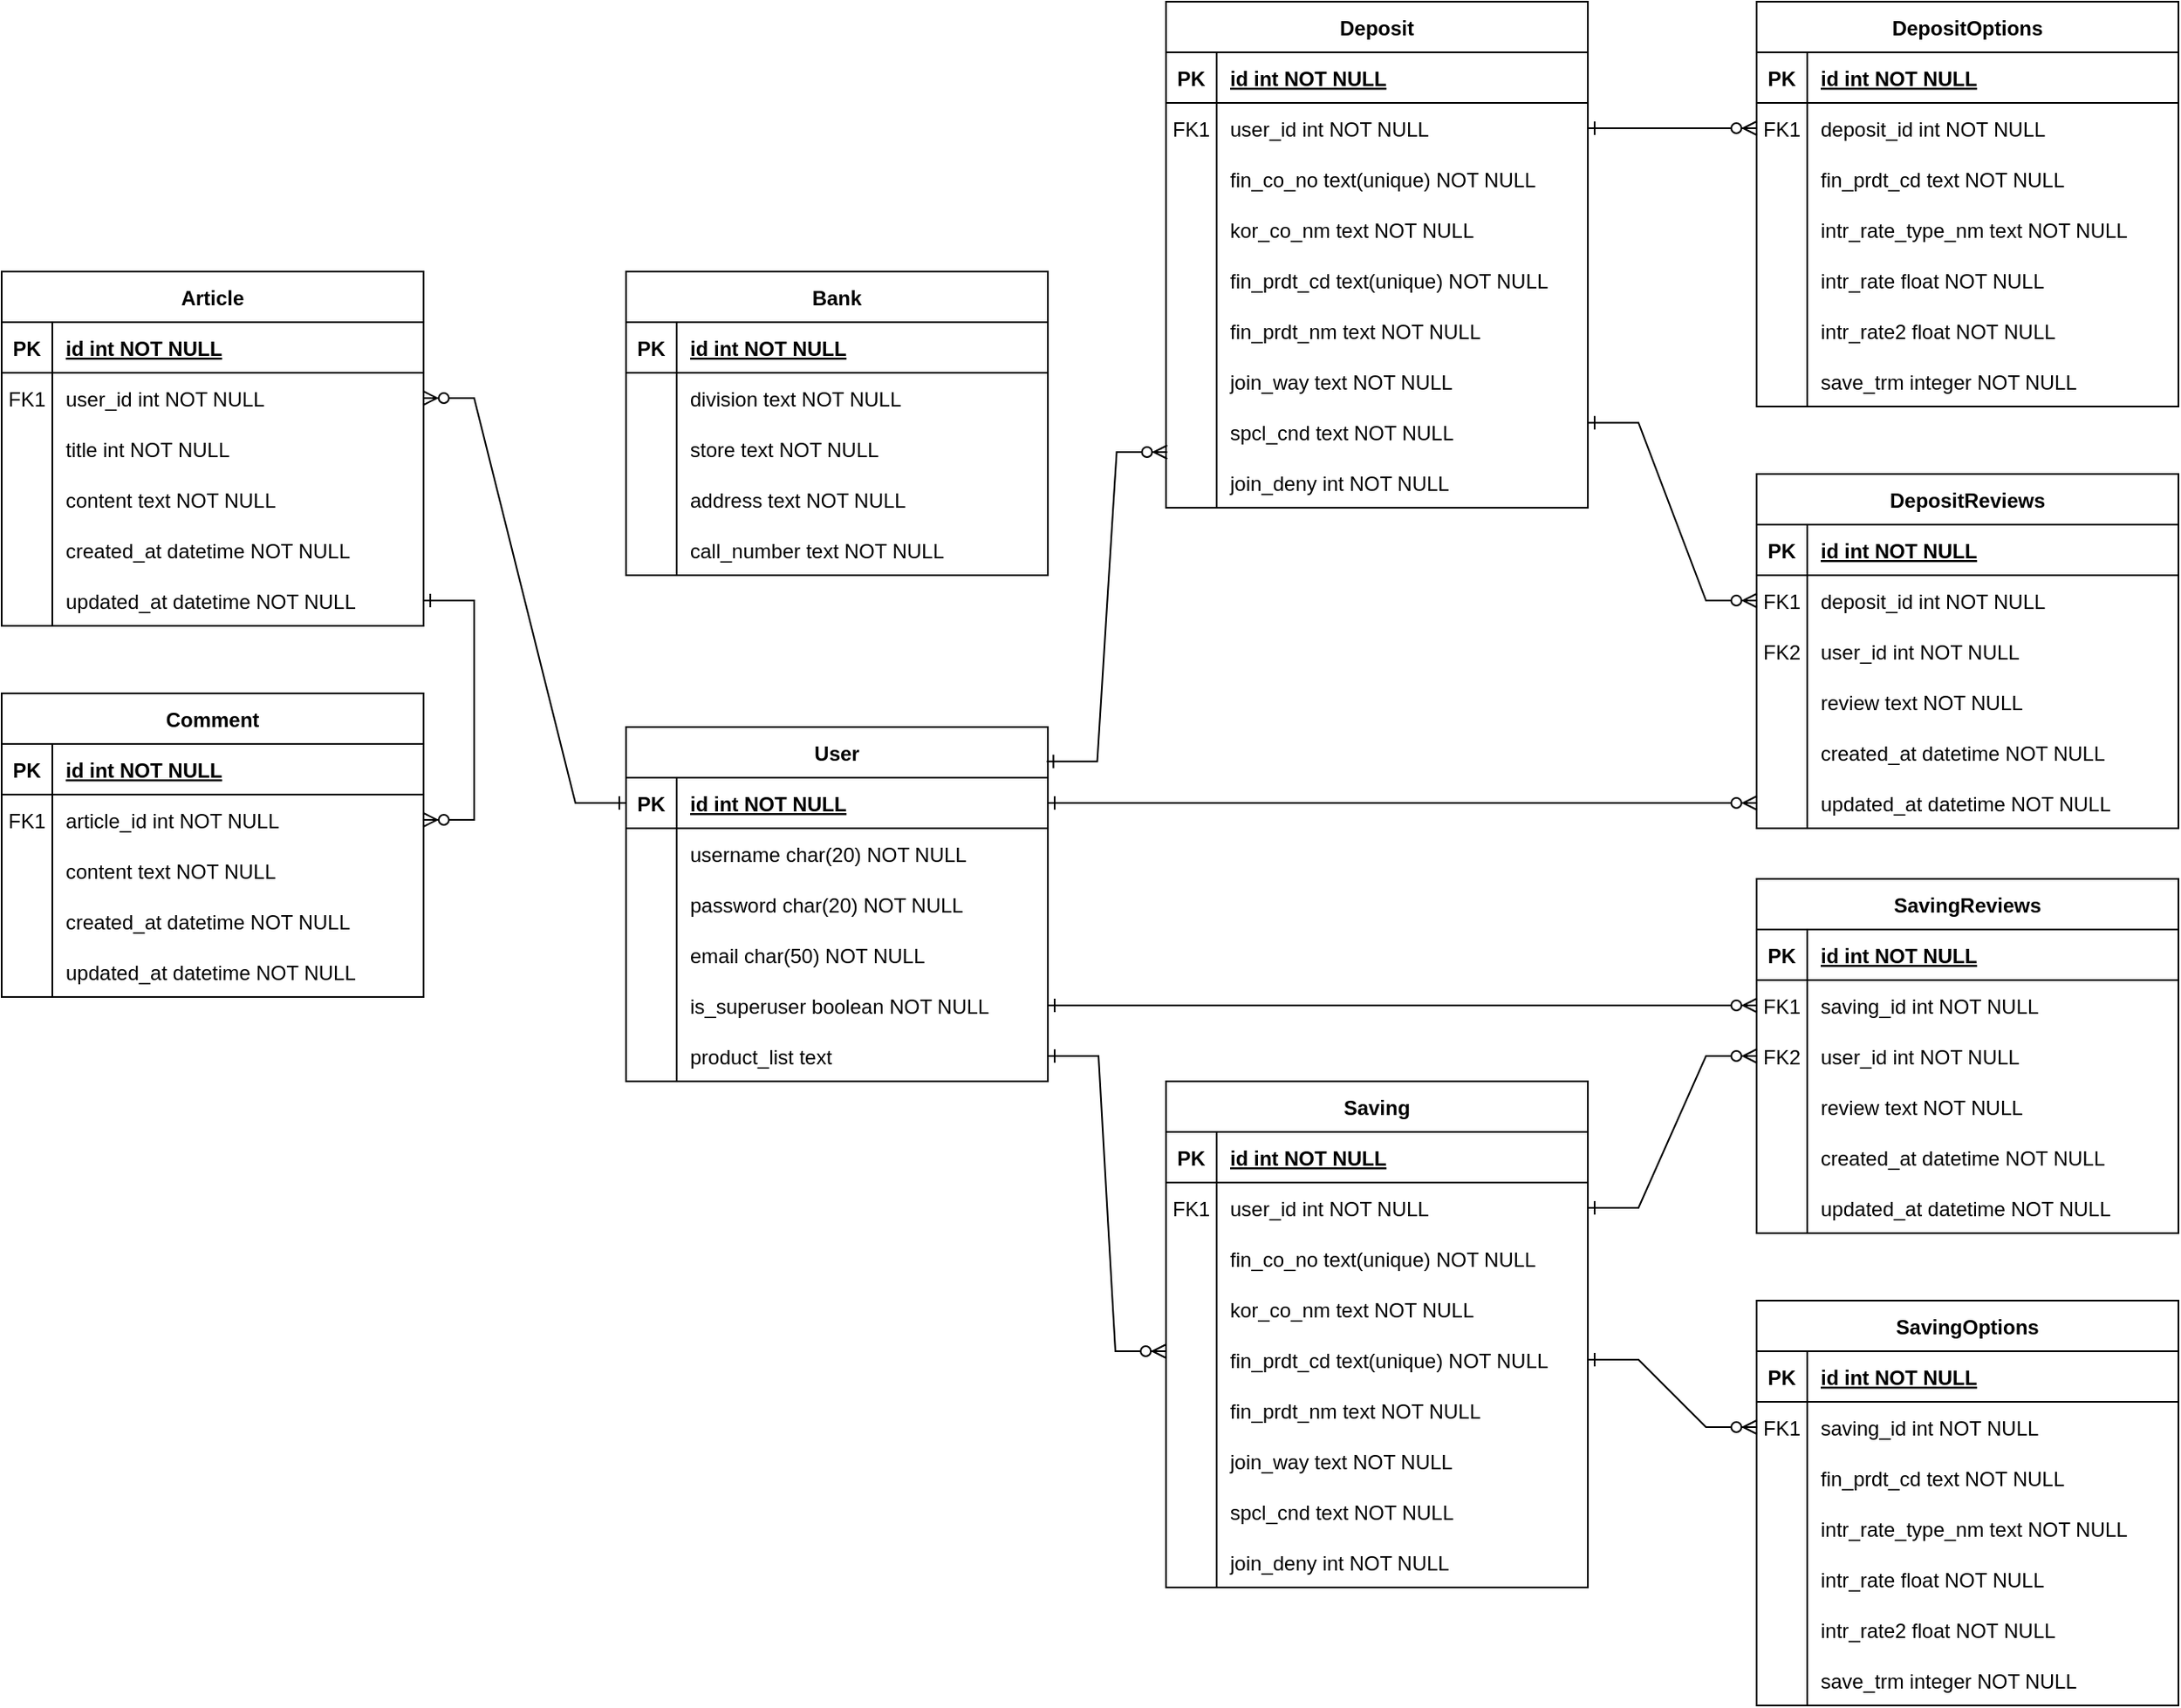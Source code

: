 <mxfile version="22.1.2" type="device">
  <diagram id="R2lEEEUBdFMjLlhIrx00" name="Page-1">
    <mxGraphModel dx="2359" dy="1932" grid="1" gridSize="10" guides="1" tooltips="1" connect="1" arrows="1" fold="1" page="1" pageScale="1" pageWidth="850" pageHeight="1100" math="0" shadow="0" extFonts="Permanent Marker^https://fonts.googleapis.com/css?family=Permanent+Marker">
      <root>
        <mxCell id="0" />
        <mxCell id="1" parent="0" />
        <mxCell id="C-vyLk0tnHw3VtMMgP7b-2" value="Deposit" style="shape=table;startSize=30;container=1;collapsible=1;childLayout=tableLayout;fixedRows=1;rowLines=0;fontStyle=1;align=center;resizeLast=1;" parent="1" vertex="1">
          <mxGeometry x="440" y="-280" width="250" height="300" as="geometry" />
        </mxCell>
        <mxCell id="C-vyLk0tnHw3VtMMgP7b-3" value="" style="shape=partialRectangle;collapsible=0;dropTarget=0;pointerEvents=0;fillColor=none;points=[[0,0.5],[1,0.5]];portConstraint=eastwest;top=0;left=0;right=0;bottom=1;" parent="C-vyLk0tnHw3VtMMgP7b-2" vertex="1">
          <mxGeometry y="30" width="250" height="30" as="geometry" />
        </mxCell>
        <mxCell id="C-vyLk0tnHw3VtMMgP7b-4" value="PK" style="shape=partialRectangle;overflow=hidden;connectable=0;fillColor=none;top=0;left=0;bottom=0;right=0;fontStyle=1;" parent="C-vyLk0tnHw3VtMMgP7b-3" vertex="1">
          <mxGeometry width="30" height="30" as="geometry">
            <mxRectangle width="30" height="30" as="alternateBounds" />
          </mxGeometry>
        </mxCell>
        <mxCell id="C-vyLk0tnHw3VtMMgP7b-5" value="id int NOT NULL " style="shape=partialRectangle;overflow=hidden;connectable=0;fillColor=none;top=0;left=0;bottom=0;right=0;align=left;spacingLeft=6;fontStyle=5;" parent="C-vyLk0tnHw3VtMMgP7b-3" vertex="1">
          <mxGeometry x="30" width="220" height="30" as="geometry">
            <mxRectangle width="220" height="30" as="alternateBounds" />
          </mxGeometry>
        </mxCell>
        <mxCell id="C-vyLk0tnHw3VtMMgP7b-6" value="" style="shape=partialRectangle;collapsible=0;dropTarget=0;pointerEvents=0;fillColor=none;points=[[0,0.5],[1,0.5]];portConstraint=eastwest;top=0;left=0;right=0;bottom=0;" parent="C-vyLk0tnHw3VtMMgP7b-2" vertex="1">
          <mxGeometry y="60" width="250" height="30" as="geometry" />
        </mxCell>
        <mxCell id="C-vyLk0tnHw3VtMMgP7b-7" value="FK1" style="shape=partialRectangle;overflow=hidden;connectable=0;fillColor=none;top=0;left=0;bottom=0;right=0;" parent="C-vyLk0tnHw3VtMMgP7b-6" vertex="1">
          <mxGeometry width="30" height="30" as="geometry">
            <mxRectangle width="30" height="30" as="alternateBounds" />
          </mxGeometry>
        </mxCell>
        <mxCell id="C-vyLk0tnHw3VtMMgP7b-8" value="user_id int NOT NULL" style="shape=partialRectangle;overflow=hidden;connectable=0;fillColor=none;top=0;left=0;bottom=0;right=0;align=left;spacingLeft=6;" parent="C-vyLk0tnHw3VtMMgP7b-6" vertex="1">
          <mxGeometry x="30" width="220" height="30" as="geometry">
            <mxRectangle width="220" height="30" as="alternateBounds" />
          </mxGeometry>
        </mxCell>
        <mxCell id="ap1yt7bP--g73lxpPFZu-20" value="" style="shape=partialRectangle;collapsible=0;dropTarget=0;pointerEvents=0;fillColor=none;points=[[0,0.5],[1,0.5]];portConstraint=eastwest;top=0;left=0;right=0;bottom=0;" vertex="1" parent="C-vyLk0tnHw3VtMMgP7b-2">
          <mxGeometry y="90" width="250" height="30" as="geometry" />
        </mxCell>
        <mxCell id="ap1yt7bP--g73lxpPFZu-21" value="" style="shape=partialRectangle;overflow=hidden;connectable=0;fillColor=none;top=0;left=0;bottom=0;right=0;" vertex="1" parent="ap1yt7bP--g73lxpPFZu-20">
          <mxGeometry width="30" height="30" as="geometry">
            <mxRectangle width="30" height="30" as="alternateBounds" />
          </mxGeometry>
        </mxCell>
        <mxCell id="ap1yt7bP--g73lxpPFZu-22" value="fin_co_no text(unique) NOT NULL" style="shape=partialRectangle;overflow=hidden;connectable=0;fillColor=none;top=0;left=0;bottom=0;right=0;align=left;spacingLeft=6;" vertex="1" parent="ap1yt7bP--g73lxpPFZu-20">
          <mxGeometry x="30" width="220" height="30" as="geometry">
            <mxRectangle width="220" height="30" as="alternateBounds" />
          </mxGeometry>
        </mxCell>
        <mxCell id="ap1yt7bP--g73lxpPFZu-23" value="" style="shape=partialRectangle;collapsible=0;dropTarget=0;pointerEvents=0;fillColor=none;points=[[0,0.5],[1,0.5]];portConstraint=eastwest;top=0;left=0;right=0;bottom=0;" vertex="1" parent="C-vyLk0tnHw3VtMMgP7b-2">
          <mxGeometry y="120" width="250" height="30" as="geometry" />
        </mxCell>
        <mxCell id="ap1yt7bP--g73lxpPFZu-24" value="" style="shape=partialRectangle;overflow=hidden;connectable=0;fillColor=none;top=0;left=0;bottom=0;right=0;" vertex="1" parent="ap1yt7bP--g73lxpPFZu-23">
          <mxGeometry width="30" height="30" as="geometry">
            <mxRectangle width="30" height="30" as="alternateBounds" />
          </mxGeometry>
        </mxCell>
        <mxCell id="ap1yt7bP--g73lxpPFZu-25" value="kor_co_nm text NOT NULL" style="shape=partialRectangle;overflow=hidden;connectable=0;fillColor=none;top=0;left=0;bottom=0;right=0;align=left;spacingLeft=6;" vertex="1" parent="ap1yt7bP--g73lxpPFZu-23">
          <mxGeometry x="30" width="220" height="30" as="geometry">
            <mxRectangle width="220" height="30" as="alternateBounds" />
          </mxGeometry>
        </mxCell>
        <mxCell id="ap1yt7bP--g73lxpPFZu-32" value="" style="shape=partialRectangle;collapsible=0;dropTarget=0;pointerEvents=0;fillColor=none;points=[[0,0.5],[1,0.5]];portConstraint=eastwest;top=0;left=0;right=0;bottom=0;" vertex="1" parent="C-vyLk0tnHw3VtMMgP7b-2">
          <mxGeometry y="150" width="250" height="30" as="geometry" />
        </mxCell>
        <mxCell id="ap1yt7bP--g73lxpPFZu-33" value="" style="shape=partialRectangle;overflow=hidden;connectable=0;fillColor=none;top=0;left=0;bottom=0;right=0;" vertex="1" parent="ap1yt7bP--g73lxpPFZu-32">
          <mxGeometry width="30" height="30" as="geometry">
            <mxRectangle width="30" height="30" as="alternateBounds" />
          </mxGeometry>
        </mxCell>
        <mxCell id="ap1yt7bP--g73lxpPFZu-34" value="fin_prdt_cd text(unique) NOT NULL" style="shape=partialRectangle;overflow=hidden;connectable=0;fillColor=none;top=0;left=0;bottom=0;right=0;align=left;spacingLeft=6;" vertex="1" parent="ap1yt7bP--g73lxpPFZu-32">
          <mxGeometry x="30" width="220" height="30" as="geometry">
            <mxRectangle width="220" height="30" as="alternateBounds" />
          </mxGeometry>
        </mxCell>
        <mxCell id="ap1yt7bP--g73lxpPFZu-35" value="" style="shape=partialRectangle;collapsible=0;dropTarget=0;pointerEvents=0;fillColor=none;points=[[0,0.5],[1,0.5]];portConstraint=eastwest;top=0;left=0;right=0;bottom=0;" vertex="1" parent="C-vyLk0tnHw3VtMMgP7b-2">
          <mxGeometry y="180" width="250" height="30" as="geometry" />
        </mxCell>
        <mxCell id="ap1yt7bP--g73lxpPFZu-36" value="" style="shape=partialRectangle;overflow=hidden;connectable=0;fillColor=none;top=0;left=0;bottom=0;right=0;" vertex="1" parent="ap1yt7bP--g73lxpPFZu-35">
          <mxGeometry width="30" height="30" as="geometry">
            <mxRectangle width="30" height="30" as="alternateBounds" />
          </mxGeometry>
        </mxCell>
        <mxCell id="ap1yt7bP--g73lxpPFZu-37" value="fin_prdt_nm text NOT NULL" style="shape=partialRectangle;overflow=hidden;connectable=0;fillColor=none;top=0;left=0;bottom=0;right=0;align=left;spacingLeft=6;" vertex="1" parent="ap1yt7bP--g73lxpPFZu-35">
          <mxGeometry x="30" width="220" height="30" as="geometry">
            <mxRectangle width="220" height="30" as="alternateBounds" />
          </mxGeometry>
        </mxCell>
        <mxCell id="ap1yt7bP--g73lxpPFZu-38" value="" style="shape=partialRectangle;collapsible=0;dropTarget=0;pointerEvents=0;fillColor=none;points=[[0,0.5],[1,0.5]];portConstraint=eastwest;top=0;left=0;right=0;bottom=0;" vertex="1" parent="C-vyLk0tnHw3VtMMgP7b-2">
          <mxGeometry y="210" width="250" height="30" as="geometry" />
        </mxCell>
        <mxCell id="ap1yt7bP--g73lxpPFZu-39" value="" style="shape=partialRectangle;overflow=hidden;connectable=0;fillColor=none;top=0;left=0;bottom=0;right=0;" vertex="1" parent="ap1yt7bP--g73lxpPFZu-38">
          <mxGeometry width="30" height="30" as="geometry">
            <mxRectangle width="30" height="30" as="alternateBounds" />
          </mxGeometry>
        </mxCell>
        <mxCell id="ap1yt7bP--g73lxpPFZu-40" value="join_way text NOT NULL" style="shape=partialRectangle;overflow=hidden;connectable=0;fillColor=none;top=0;left=0;bottom=0;right=0;align=left;spacingLeft=6;" vertex="1" parent="ap1yt7bP--g73lxpPFZu-38">
          <mxGeometry x="30" width="220" height="30" as="geometry">
            <mxRectangle width="220" height="30" as="alternateBounds" />
          </mxGeometry>
        </mxCell>
        <mxCell id="ap1yt7bP--g73lxpPFZu-41" value="" style="shape=partialRectangle;collapsible=0;dropTarget=0;pointerEvents=0;fillColor=none;points=[[0,0.5],[1,0.5]];portConstraint=eastwest;top=0;left=0;right=0;bottom=0;" vertex="1" parent="C-vyLk0tnHw3VtMMgP7b-2">
          <mxGeometry y="240" width="250" height="30" as="geometry" />
        </mxCell>
        <mxCell id="ap1yt7bP--g73lxpPFZu-42" value="" style="shape=partialRectangle;overflow=hidden;connectable=0;fillColor=none;top=0;left=0;bottom=0;right=0;" vertex="1" parent="ap1yt7bP--g73lxpPFZu-41">
          <mxGeometry width="30" height="30" as="geometry">
            <mxRectangle width="30" height="30" as="alternateBounds" />
          </mxGeometry>
        </mxCell>
        <mxCell id="ap1yt7bP--g73lxpPFZu-43" value="spcl_cnd text NOT NULL" style="shape=partialRectangle;overflow=hidden;connectable=0;fillColor=none;top=0;left=0;bottom=0;right=0;align=left;spacingLeft=6;" vertex="1" parent="ap1yt7bP--g73lxpPFZu-41">
          <mxGeometry x="30" width="220" height="30" as="geometry">
            <mxRectangle width="220" height="30" as="alternateBounds" />
          </mxGeometry>
        </mxCell>
        <mxCell id="ap1yt7bP--g73lxpPFZu-44" value="" style="shape=partialRectangle;collapsible=0;dropTarget=0;pointerEvents=0;fillColor=none;points=[[0,0.5],[1,0.5]];portConstraint=eastwest;top=0;left=0;right=0;bottom=0;" vertex="1" parent="C-vyLk0tnHw3VtMMgP7b-2">
          <mxGeometry y="270" width="250" height="30" as="geometry" />
        </mxCell>
        <mxCell id="ap1yt7bP--g73lxpPFZu-45" value="" style="shape=partialRectangle;overflow=hidden;connectable=0;fillColor=none;top=0;left=0;bottom=0;right=0;" vertex="1" parent="ap1yt7bP--g73lxpPFZu-44">
          <mxGeometry width="30" height="30" as="geometry">
            <mxRectangle width="30" height="30" as="alternateBounds" />
          </mxGeometry>
        </mxCell>
        <mxCell id="ap1yt7bP--g73lxpPFZu-46" value="join_deny int NOT NULL" style="shape=partialRectangle;overflow=hidden;connectable=0;fillColor=none;top=0;left=0;bottom=0;right=0;align=left;spacingLeft=6;" vertex="1" parent="ap1yt7bP--g73lxpPFZu-44">
          <mxGeometry x="30" width="220" height="30" as="geometry">
            <mxRectangle width="220" height="30" as="alternateBounds" />
          </mxGeometry>
        </mxCell>
        <mxCell id="C-vyLk0tnHw3VtMMgP7b-13" value="DepositOptions" style="shape=table;startSize=30;container=1;collapsible=1;childLayout=tableLayout;fixedRows=1;rowLines=0;fontStyle=1;align=center;resizeLast=1;" parent="1" vertex="1">
          <mxGeometry x="790" y="-280" width="250" height="240" as="geometry" />
        </mxCell>
        <mxCell id="C-vyLk0tnHw3VtMMgP7b-14" value="" style="shape=partialRectangle;collapsible=0;dropTarget=0;pointerEvents=0;fillColor=none;points=[[0,0.5],[1,0.5]];portConstraint=eastwest;top=0;left=0;right=0;bottom=1;" parent="C-vyLk0tnHw3VtMMgP7b-13" vertex="1">
          <mxGeometry y="30" width="250" height="30" as="geometry" />
        </mxCell>
        <mxCell id="C-vyLk0tnHw3VtMMgP7b-15" value="PK" style="shape=partialRectangle;overflow=hidden;connectable=0;fillColor=none;top=0;left=0;bottom=0;right=0;fontStyle=1;" parent="C-vyLk0tnHw3VtMMgP7b-14" vertex="1">
          <mxGeometry width="30" height="30" as="geometry">
            <mxRectangle width="30" height="30" as="alternateBounds" />
          </mxGeometry>
        </mxCell>
        <mxCell id="C-vyLk0tnHw3VtMMgP7b-16" value="id int NOT NULL" style="shape=partialRectangle;overflow=hidden;connectable=0;fillColor=none;top=0;left=0;bottom=0;right=0;align=left;spacingLeft=6;fontStyle=5;" parent="C-vyLk0tnHw3VtMMgP7b-14" vertex="1">
          <mxGeometry x="30" width="220" height="30" as="geometry">
            <mxRectangle width="220" height="30" as="alternateBounds" />
          </mxGeometry>
        </mxCell>
        <mxCell id="C-vyLk0tnHw3VtMMgP7b-17" value="" style="shape=partialRectangle;collapsible=0;dropTarget=0;pointerEvents=0;fillColor=none;points=[[0,0.5],[1,0.5]];portConstraint=eastwest;top=0;left=0;right=0;bottom=0;" parent="C-vyLk0tnHw3VtMMgP7b-13" vertex="1">
          <mxGeometry y="60" width="250" height="30" as="geometry" />
        </mxCell>
        <mxCell id="C-vyLk0tnHw3VtMMgP7b-18" value="FK1" style="shape=partialRectangle;overflow=hidden;connectable=0;fillColor=none;top=0;left=0;bottom=0;right=0;" parent="C-vyLk0tnHw3VtMMgP7b-17" vertex="1">
          <mxGeometry width="30" height="30" as="geometry">
            <mxRectangle width="30" height="30" as="alternateBounds" />
          </mxGeometry>
        </mxCell>
        <mxCell id="C-vyLk0tnHw3VtMMgP7b-19" value="deposit_id int NOT NULL" style="shape=partialRectangle;overflow=hidden;connectable=0;fillColor=none;top=0;left=0;bottom=0;right=0;align=left;spacingLeft=6;" parent="C-vyLk0tnHw3VtMMgP7b-17" vertex="1">
          <mxGeometry x="30" width="220" height="30" as="geometry">
            <mxRectangle width="220" height="30" as="alternateBounds" />
          </mxGeometry>
        </mxCell>
        <mxCell id="C-vyLk0tnHw3VtMMgP7b-20" value="" style="shape=partialRectangle;collapsible=0;dropTarget=0;pointerEvents=0;fillColor=none;points=[[0,0.5],[1,0.5]];portConstraint=eastwest;top=0;left=0;right=0;bottom=0;" parent="C-vyLk0tnHw3VtMMgP7b-13" vertex="1">
          <mxGeometry y="90" width="250" height="30" as="geometry" />
        </mxCell>
        <mxCell id="C-vyLk0tnHw3VtMMgP7b-21" value="" style="shape=partialRectangle;overflow=hidden;connectable=0;fillColor=none;top=0;left=0;bottom=0;right=0;" parent="C-vyLk0tnHw3VtMMgP7b-20" vertex="1">
          <mxGeometry width="30" height="30" as="geometry">
            <mxRectangle width="30" height="30" as="alternateBounds" />
          </mxGeometry>
        </mxCell>
        <mxCell id="C-vyLk0tnHw3VtMMgP7b-22" value="fin_prdt_cd text NOT NULL" style="shape=partialRectangle;overflow=hidden;connectable=0;fillColor=none;top=0;left=0;bottom=0;right=0;align=left;spacingLeft=6;" parent="C-vyLk0tnHw3VtMMgP7b-20" vertex="1">
          <mxGeometry x="30" width="220" height="30" as="geometry">
            <mxRectangle width="220" height="30" as="alternateBounds" />
          </mxGeometry>
        </mxCell>
        <mxCell id="ap1yt7bP--g73lxpPFZu-53" value="" style="shape=partialRectangle;collapsible=0;dropTarget=0;pointerEvents=0;fillColor=none;points=[[0,0.5],[1,0.5]];portConstraint=eastwest;top=0;left=0;right=0;bottom=0;" vertex="1" parent="C-vyLk0tnHw3VtMMgP7b-13">
          <mxGeometry y="120" width="250" height="30" as="geometry" />
        </mxCell>
        <mxCell id="ap1yt7bP--g73lxpPFZu-54" value="" style="shape=partialRectangle;overflow=hidden;connectable=0;fillColor=none;top=0;left=0;bottom=0;right=0;" vertex="1" parent="ap1yt7bP--g73lxpPFZu-53">
          <mxGeometry width="30" height="30" as="geometry">
            <mxRectangle width="30" height="30" as="alternateBounds" />
          </mxGeometry>
        </mxCell>
        <mxCell id="ap1yt7bP--g73lxpPFZu-55" value="intr_rate_type_nm text NOT NULL" style="shape=partialRectangle;overflow=hidden;connectable=0;fillColor=none;top=0;left=0;bottom=0;right=0;align=left;spacingLeft=6;" vertex="1" parent="ap1yt7bP--g73lxpPFZu-53">
          <mxGeometry x="30" width="220" height="30" as="geometry">
            <mxRectangle width="220" height="30" as="alternateBounds" />
          </mxGeometry>
        </mxCell>
        <mxCell id="ap1yt7bP--g73lxpPFZu-56" value="" style="shape=partialRectangle;collapsible=0;dropTarget=0;pointerEvents=0;fillColor=none;points=[[0,0.5],[1,0.5]];portConstraint=eastwest;top=0;left=0;right=0;bottom=0;" vertex="1" parent="C-vyLk0tnHw3VtMMgP7b-13">
          <mxGeometry y="150" width="250" height="30" as="geometry" />
        </mxCell>
        <mxCell id="ap1yt7bP--g73lxpPFZu-57" value="" style="shape=partialRectangle;overflow=hidden;connectable=0;fillColor=none;top=0;left=0;bottom=0;right=0;" vertex="1" parent="ap1yt7bP--g73lxpPFZu-56">
          <mxGeometry width="30" height="30" as="geometry">
            <mxRectangle width="30" height="30" as="alternateBounds" />
          </mxGeometry>
        </mxCell>
        <mxCell id="ap1yt7bP--g73lxpPFZu-58" value="intr_rate float NOT NULL" style="shape=partialRectangle;overflow=hidden;connectable=0;fillColor=none;top=0;left=0;bottom=0;right=0;align=left;spacingLeft=6;" vertex="1" parent="ap1yt7bP--g73lxpPFZu-56">
          <mxGeometry x="30" width="220" height="30" as="geometry">
            <mxRectangle width="220" height="30" as="alternateBounds" />
          </mxGeometry>
        </mxCell>
        <mxCell id="ap1yt7bP--g73lxpPFZu-59" value="" style="shape=partialRectangle;collapsible=0;dropTarget=0;pointerEvents=0;fillColor=none;points=[[0,0.5],[1,0.5]];portConstraint=eastwest;top=0;left=0;right=0;bottom=0;" vertex="1" parent="C-vyLk0tnHw3VtMMgP7b-13">
          <mxGeometry y="180" width="250" height="30" as="geometry" />
        </mxCell>
        <mxCell id="ap1yt7bP--g73lxpPFZu-60" value="" style="shape=partialRectangle;overflow=hidden;connectable=0;fillColor=none;top=0;left=0;bottom=0;right=0;" vertex="1" parent="ap1yt7bP--g73lxpPFZu-59">
          <mxGeometry width="30" height="30" as="geometry">
            <mxRectangle width="30" height="30" as="alternateBounds" />
          </mxGeometry>
        </mxCell>
        <mxCell id="ap1yt7bP--g73lxpPFZu-61" value="intr_rate2 float NOT NULL" style="shape=partialRectangle;overflow=hidden;connectable=0;fillColor=none;top=0;left=0;bottom=0;right=0;align=left;spacingLeft=6;" vertex="1" parent="ap1yt7bP--g73lxpPFZu-59">
          <mxGeometry x="30" width="220" height="30" as="geometry">
            <mxRectangle width="220" height="30" as="alternateBounds" />
          </mxGeometry>
        </mxCell>
        <mxCell id="ap1yt7bP--g73lxpPFZu-62" value="" style="shape=partialRectangle;collapsible=0;dropTarget=0;pointerEvents=0;fillColor=none;points=[[0,0.5],[1,0.5]];portConstraint=eastwest;top=0;left=0;right=0;bottom=0;" vertex="1" parent="C-vyLk0tnHw3VtMMgP7b-13">
          <mxGeometry y="210" width="250" height="30" as="geometry" />
        </mxCell>
        <mxCell id="ap1yt7bP--g73lxpPFZu-63" value="" style="shape=partialRectangle;overflow=hidden;connectable=0;fillColor=none;top=0;left=0;bottom=0;right=0;" vertex="1" parent="ap1yt7bP--g73lxpPFZu-62">
          <mxGeometry width="30" height="30" as="geometry">
            <mxRectangle width="30" height="30" as="alternateBounds" />
          </mxGeometry>
        </mxCell>
        <mxCell id="ap1yt7bP--g73lxpPFZu-64" value="save_trm integer NOT NULL" style="shape=partialRectangle;overflow=hidden;connectable=0;fillColor=none;top=0;left=0;bottom=0;right=0;align=left;spacingLeft=6;" vertex="1" parent="ap1yt7bP--g73lxpPFZu-62">
          <mxGeometry x="30" width="220" height="30" as="geometry">
            <mxRectangle width="220" height="30" as="alternateBounds" />
          </mxGeometry>
        </mxCell>
        <mxCell id="C-vyLk0tnHw3VtMMgP7b-23" value="User" style="shape=table;startSize=30;container=1;collapsible=1;childLayout=tableLayout;fixedRows=1;rowLines=0;fontStyle=1;align=center;resizeLast=1;" parent="1" vertex="1">
          <mxGeometry x="120" y="150" width="250" height="210" as="geometry" />
        </mxCell>
        <mxCell id="C-vyLk0tnHw3VtMMgP7b-24" value="" style="shape=partialRectangle;collapsible=0;dropTarget=0;pointerEvents=0;fillColor=none;points=[[0,0.5],[1,0.5]];portConstraint=eastwest;top=0;left=0;right=0;bottom=1;" parent="C-vyLk0tnHw3VtMMgP7b-23" vertex="1">
          <mxGeometry y="30" width="250" height="30" as="geometry" />
        </mxCell>
        <mxCell id="C-vyLk0tnHw3VtMMgP7b-25" value="PK" style="shape=partialRectangle;overflow=hidden;connectable=0;fillColor=none;top=0;left=0;bottom=0;right=0;fontStyle=1;" parent="C-vyLk0tnHw3VtMMgP7b-24" vertex="1">
          <mxGeometry width="30" height="30" as="geometry">
            <mxRectangle width="30" height="30" as="alternateBounds" />
          </mxGeometry>
        </mxCell>
        <mxCell id="C-vyLk0tnHw3VtMMgP7b-26" value="id int NOT NULL" style="shape=partialRectangle;overflow=hidden;connectable=0;fillColor=none;top=0;left=0;bottom=0;right=0;align=left;spacingLeft=6;fontStyle=5;" parent="C-vyLk0tnHw3VtMMgP7b-24" vertex="1">
          <mxGeometry x="30" width="220" height="30" as="geometry">
            <mxRectangle width="220" height="30" as="alternateBounds" />
          </mxGeometry>
        </mxCell>
        <mxCell id="C-vyLk0tnHw3VtMMgP7b-27" value="" style="shape=partialRectangle;collapsible=0;dropTarget=0;pointerEvents=0;fillColor=none;points=[[0,0.5],[1,0.5]];portConstraint=eastwest;top=0;left=0;right=0;bottom=0;" parent="C-vyLk0tnHw3VtMMgP7b-23" vertex="1">
          <mxGeometry y="60" width="250" height="30" as="geometry" />
        </mxCell>
        <mxCell id="C-vyLk0tnHw3VtMMgP7b-28" value="" style="shape=partialRectangle;overflow=hidden;connectable=0;fillColor=none;top=0;left=0;bottom=0;right=0;" parent="C-vyLk0tnHw3VtMMgP7b-27" vertex="1">
          <mxGeometry width="30" height="30" as="geometry">
            <mxRectangle width="30" height="30" as="alternateBounds" />
          </mxGeometry>
        </mxCell>
        <mxCell id="C-vyLk0tnHw3VtMMgP7b-29" value="username char(20) NOT NULL" style="shape=partialRectangle;overflow=hidden;connectable=0;fillColor=none;top=0;left=0;bottom=0;right=0;align=left;spacingLeft=6;" parent="C-vyLk0tnHw3VtMMgP7b-27" vertex="1">
          <mxGeometry x="30" width="220" height="30" as="geometry">
            <mxRectangle width="220" height="30" as="alternateBounds" />
          </mxGeometry>
        </mxCell>
        <mxCell id="ap1yt7bP--g73lxpPFZu-4" value="" style="shape=partialRectangle;collapsible=0;dropTarget=0;pointerEvents=0;fillColor=none;points=[[0,0.5],[1,0.5]];portConstraint=eastwest;top=0;left=0;right=0;bottom=0;" vertex="1" parent="C-vyLk0tnHw3VtMMgP7b-23">
          <mxGeometry y="90" width="250" height="30" as="geometry" />
        </mxCell>
        <mxCell id="ap1yt7bP--g73lxpPFZu-5" value="" style="shape=partialRectangle;overflow=hidden;connectable=0;fillColor=none;top=0;left=0;bottom=0;right=0;" vertex="1" parent="ap1yt7bP--g73lxpPFZu-4">
          <mxGeometry width="30" height="30" as="geometry">
            <mxRectangle width="30" height="30" as="alternateBounds" />
          </mxGeometry>
        </mxCell>
        <mxCell id="ap1yt7bP--g73lxpPFZu-6" value="password char(20) NOT NULL" style="shape=partialRectangle;overflow=hidden;connectable=0;fillColor=none;top=0;left=0;bottom=0;right=0;align=left;spacingLeft=6;" vertex="1" parent="ap1yt7bP--g73lxpPFZu-4">
          <mxGeometry x="30" width="220" height="30" as="geometry">
            <mxRectangle width="220" height="30" as="alternateBounds" />
          </mxGeometry>
        </mxCell>
        <mxCell id="ap1yt7bP--g73lxpPFZu-7" value="" style="shape=partialRectangle;collapsible=0;dropTarget=0;pointerEvents=0;fillColor=none;points=[[0,0.5],[1,0.5]];portConstraint=eastwest;top=0;left=0;right=0;bottom=0;" vertex="1" parent="C-vyLk0tnHw3VtMMgP7b-23">
          <mxGeometry y="120" width="250" height="30" as="geometry" />
        </mxCell>
        <mxCell id="ap1yt7bP--g73lxpPFZu-8" value="" style="shape=partialRectangle;overflow=hidden;connectable=0;fillColor=none;top=0;left=0;bottom=0;right=0;" vertex="1" parent="ap1yt7bP--g73lxpPFZu-7">
          <mxGeometry width="30" height="30" as="geometry">
            <mxRectangle width="30" height="30" as="alternateBounds" />
          </mxGeometry>
        </mxCell>
        <mxCell id="ap1yt7bP--g73lxpPFZu-9" value="email char(50) NOT NULL" style="shape=partialRectangle;overflow=hidden;connectable=0;fillColor=none;top=0;left=0;bottom=0;right=0;align=left;spacingLeft=6;" vertex="1" parent="ap1yt7bP--g73lxpPFZu-7">
          <mxGeometry x="30" width="220" height="30" as="geometry">
            <mxRectangle width="220" height="30" as="alternateBounds" />
          </mxGeometry>
        </mxCell>
        <mxCell id="ap1yt7bP--g73lxpPFZu-10" value="" style="shape=partialRectangle;collapsible=0;dropTarget=0;pointerEvents=0;fillColor=none;points=[[0,0.5],[1,0.5]];portConstraint=eastwest;top=0;left=0;right=0;bottom=0;" vertex="1" parent="C-vyLk0tnHw3VtMMgP7b-23">
          <mxGeometry y="150" width="250" height="30" as="geometry" />
        </mxCell>
        <mxCell id="ap1yt7bP--g73lxpPFZu-11" value="" style="shape=partialRectangle;overflow=hidden;connectable=0;fillColor=none;top=0;left=0;bottom=0;right=0;" vertex="1" parent="ap1yt7bP--g73lxpPFZu-10">
          <mxGeometry width="30" height="30" as="geometry">
            <mxRectangle width="30" height="30" as="alternateBounds" />
          </mxGeometry>
        </mxCell>
        <mxCell id="ap1yt7bP--g73lxpPFZu-12" value="is_superuser boolean NOT NULL" style="shape=partialRectangle;overflow=hidden;connectable=0;fillColor=none;top=0;left=0;bottom=0;right=0;align=left;spacingLeft=6;" vertex="1" parent="ap1yt7bP--g73lxpPFZu-10">
          <mxGeometry x="30" width="220" height="30" as="geometry">
            <mxRectangle width="220" height="30" as="alternateBounds" />
          </mxGeometry>
        </mxCell>
        <mxCell id="ap1yt7bP--g73lxpPFZu-13" value="" style="shape=partialRectangle;collapsible=0;dropTarget=0;pointerEvents=0;fillColor=none;points=[[0,0.5],[1,0.5]];portConstraint=eastwest;top=0;left=0;right=0;bottom=0;" vertex="1" parent="C-vyLk0tnHw3VtMMgP7b-23">
          <mxGeometry y="180" width="250" height="30" as="geometry" />
        </mxCell>
        <mxCell id="ap1yt7bP--g73lxpPFZu-14" value="" style="shape=partialRectangle;overflow=hidden;connectable=0;fillColor=none;top=0;left=0;bottom=0;right=0;" vertex="1" parent="ap1yt7bP--g73lxpPFZu-13">
          <mxGeometry width="30" height="30" as="geometry">
            <mxRectangle width="30" height="30" as="alternateBounds" />
          </mxGeometry>
        </mxCell>
        <mxCell id="ap1yt7bP--g73lxpPFZu-15" value="product_list text" style="shape=partialRectangle;overflow=hidden;connectable=0;fillColor=none;top=0;left=0;bottom=0;right=0;align=left;spacingLeft=6;" vertex="1" parent="ap1yt7bP--g73lxpPFZu-13">
          <mxGeometry x="30" width="220" height="30" as="geometry">
            <mxRectangle width="220" height="30" as="alternateBounds" />
          </mxGeometry>
        </mxCell>
        <mxCell id="ap1yt7bP--g73lxpPFZu-130" value="" style="edgeStyle=entityRelationEdgeStyle;endArrow=ERzeroToMany;startArrow=ERone;endFill=1;startFill=0;rounded=0;" edge="1" parent="1" source="ap1yt7bP--g73lxpPFZu-13">
          <mxGeometry width="100" height="100" relative="1" as="geometry">
            <mxPoint x="370" y="330" as="sourcePoint" />
            <mxPoint x="440" y="520" as="targetPoint" />
            <Array as="points">
              <mxPoint x="380" y="543.01" />
              <mxPoint x="620" y="813.01" />
              <mxPoint x="430" y="665" />
              <mxPoint x="420" y="413.01" />
              <mxPoint x="300" y="763.01" />
              <mxPoint x="380" y="543.01" />
              <mxPoint x="530" y="703.01" />
              <mxPoint x="470" y="583.01" />
              <mxPoint x="380" y="493.01" />
              <mxPoint x="380" y="543.01" />
              <mxPoint x="460" y="533.01" />
            </Array>
          </mxGeometry>
        </mxCell>
        <mxCell id="ap1yt7bP--g73lxpPFZu-135" value="Saving" style="shape=table;startSize=30;container=1;collapsible=1;childLayout=tableLayout;fixedRows=1;rowLines=0;fontStyle=1;align=center;resizeLast=1;" vertex="1" parent="1">
          <mxGeometry x="440" y="360" width="250" height="300" as="geometry" />
        </mxCell>
        <mxCell id="ap1yt7bP--g73lxpPFZu-136" value="" style="shape=partialRectangle;collapsible=0;dropTarget=0;pointerEvents=0;fillColor=none;points=[[0,0.5],[1,0.5]];portConstraint=eastwest;top=0;left=0;right=0;bottom=1;" vertex="1" parent="ap1yt7bP--g73lxpPFZu-135">
          <mxGeometry y="30" width="250" height="30" as="geometry" />
        </mxCell>
        <mxCell id="ap1yt7bP--g73lxpPFZu-137" value="PK" style="shape=partialRectangle;overflow=hidden;connectable=0;fillColor=none;top=0;left=0;bottom=0;right=0;fontStyle=1;" vertex="1" parent="ap1yt7bP--g73lxpPFZu-136">
          <mxGeometry width="30" height="30" as="geometry">
            <mxRectangle width="30" height="30" as="alternateBounds" />
          </mxGeometry>
        </mxCell>
        <mxCell id="ap1yt7bP--g73lxpPFZu-138" value="id int NOT NULL" style="shape=partialRectangle;overflow=hidden;connectable=0;fillColor=none;top=0;left=0;bottom=0;right=0;align=left;spacingLeft=6;fontStyle=5;" vertex="1" parent="ap1yt7bP--g73lxpPFZu-136">
          <mxGeometry x="30" width="220" height="30" as="geometry">
            <mxRectangle width="220" height="30" as="alternateBounds" />
          </mxGeometry>
        </mxCell>
        <mxCell id="ap1yt7bP--g73lxpPFZu-139" value="" style="shape=partialRectangle;collapsible=0;dropTarget=0;pointerEvents=0;fillColor=none;points=[[0,0.5],[1,0.5]];portConstraint=eastwest;top=0;left=0;right=0;bottom=0;" vertex="1" parent="ap1yt7bP--g73lxpPFZu-135">
          <mxGeometry y="60" width="250" height="30" as="geometry" />
        </mxCell>
        <mxCell id="ap1yt7bP--g73lxpPFZu-140" value="FK1" style="shape=partialRectangle;overflow=hidden;connectable=0;fillColor=none;top=0;left=0;bottom=0;right=0;" vertex="1" parent="ap1yt7bP--g73lxpPFZu-139">
          <mxGeometry width="30" height="30" as="geometry">
            <mxRectangle width="30" height="30" as="alternateBounds" />
          </mxGeometry>
        </mxCell>
        <mxCell id="ap1yt7bP--g73lxpPFZu-141" value="user_id int NOT NULL" style="shape=partialRectangle;overflow=hidden;connectable=0;fillColor=none;top=0;left=0;bottom=0;right=0;align=left;spacingLeft=6;" vertex="1" parent="ap1yt7bP--g73lxpPFZu-139">
          <mxGeometry x="30" width="220" height="30" as="geometry">
            <mxRectangle width="220" height="30" as="alternateBounds" />
          </mxGeometry>
        </mxCell>
        <mxCell id="ap1yt7bP--g73lxpPFZu-142" value="" style="shape=partialRectangle;collapsible=0;dropTarget=0;pointerEvents=0;fillColor=none;points=[[0,0.5],[1,0.5]];portConstraint=eastwest;top=0;left=0;right=0;bottom=0;" vertex="1" parent="ap1yt7bP--g73lxpPFZu-135">
          <mxGeometry y="90" width="250" height="30" as="geometry" />
        </mxCell>
        <mxCell id="ap1yt7bP--g73lxpPFZu-143" value="" style="shape=partialRectangle;overflow=hidden;connectable=0;fillColor=none;top=0;left=0;bottom=0;right=0;" vertex="1" parent="ap1yt7bP--g73lxpPFZu-142">
          <mxGeometry width="30" height="30" as="geometry">
            <mxRectangle width="30" height="30" as="alternateBounds" />
          </mxGeometry>
        </mxCell>
        <mxCell id="ap1yt7bP--g73lxpPFZu-144" value="fin_co_no text(unique) NOT NULL" style="shape=partialRectangle;overflow=hidden;connectable=0;fillColor=none;top=0;left=0;bottom=0;right=0;align=left;spacingLeft=6;" vertex="1" parent="ap1yt7bP--g73lxpPFZu-142">
          <mxGeometry x="30" width="220" height="30" as="geometry">
            <mxRectangle width="220" height="30" as="alternateBounds" />
          </mxGeometry>
        </mxCell>
        <mxCell id="ap1yt7bP--g73lxpPFZu-145" value="" style="shape=partialRectangle;collapsible=0;dropTarget=0;pointerEvents=0;fillColor=none;points=[[0,0.5],[1,0.5]];portConstraint=eastwest;top=0;left=0;right=0;bottom=0;" vertex="1" parent="ap1yt7bP--g73lxpPFZu-135">
          <mxGeometry y="120" width="250" height="30" as="geometry" />
        </mxCell>
        <mxCell id="ap1yt7bP--g73lxpPFZu-146" value="" style="shape=partialRectangle;overflow=hidden;connectable=0;fillColor=none;top=0;left=0;bottom=0;right=0;" vertex="1" parent="ap1yt7bP--g73lxpPFZu-145">
          <mxGeometry width="30" height="30" as="geometry">
            <mxRectangle width="30" height="30" as="alternateBounds" />
          </mxGeometry>
        </mxCell>
        <mxCell id="ap1yt7bP--g73lxpPFZu-147" value="kor_co_nm text NOT NULL" style="shape=partialRectangle;overflow=hidden;connectable=0;fillColor=none;top=0;left=0;bottom=0;right=0;align=left;spacingLeft=6;" vertex="1" parent="ap1yt7bP--g73lxpPFZu-145">
          <mxGeometry x="30" width="220" height="30" as="geometry">
            <mxRectangle width="220" height="30" as="alternateBounds" />
          </mxGeometry>
        </mxCell>
        <mxCell id="ap1yt7bP--g73lxpPFZu-148" value="" style="shape=partialRectangle;collapsible=0;dropTarget=0;pointerEvents=0;fillColor=none;points=[[0,0.5],[1,0.5]];portConstraint=eastwest;top=0;left=0;right=0;bottom=0;" vertex="1" parent="ap1yt7bP--g73lxpPFZu-135">
          <mxGeometry y="150" width="250" height="30" as="geometry" />
        </mxCell>
        <mxCell id="ap1yt7bP--g73lxpPFZu-149" value="" style="shape=partialRectangle;overflow=hidden;connectable=0;fillColor=none;top=0;left=0;bottom=0;right=0;" vertex="1" parent="ap1yt7bP--g73lxpPFZu-148">
          <mxGeometry width="30" height="30" as="geometry">
            <mxRectangle width="30" height="30" as="alternateBounds" />
          </mxGeometry>
        </mxCell>
        <mxCell id="ap1yt7bP--g73lxpPFZu-150" value="fin_prdt_cd text(unique) NOT NULL" style="shape=partialRectangle;overflow=hidden;connectable=0;fillColor=none;top=0;left=0;bottom=0;right=0;align=left;spacingLeft=6;" vertex="1" parent="ap1yt7bP--g73lxpPFZu-148">
          <mxGeometry x="30" width="220" height="30" as="geometry">
            <mxRectangle width="220" height="30" as="alternateBounds" />
          </mxGeometry>
        </mxCell>
        <mxCell id="ap1yt7bP--g73lxpPFZu-151" value="" style="shape=partialRectangle;collapsible=0;dropTarget=0;pointerEvents=0;fillColor=none;points=[[0,0.5],[1,0.5]];portConstraint=eastwest;top=0;left=0;right=0;bottom=0;" vertex="1" parent="ap1yt7bP--g73lxpPFZu-135">
          <mxGeometry y="180" width="250" height="30" as="geometry" />
        </mxCell>
        <mxCell id="ap1yt7bP--g73lxpPFZu-152" value="" style="shape=partialRectangle;overflow=hidden;connectable=0;fillColor=none;top=0;left=0;bottom=0;right=0;" vertex="1" parent="ap1yt7bP--g73lxpPFZu-151">
          <mxGeometry width="30" height="30" as="geometry">
            <mxRectangle width="30" height="30" as="alternateBounds" />
          </mxGeometry>
        </mxCell>
        <mxCell id="ap1yt7bP--g73lxpPFZu-153" value="fin_prdt_nm text NOT NULL" style="shape=partialRectangle;overflow=hidden;connectable=0;fillColor=none;top=0;left=0;bottom=0;right=0;align=left;spacingLeft=6;" vertex="1" parent="ap1yt7bP--g73lxpPFZu-151">
          <mxGeometry x="30" width="220" height="30" as="geometry">
            <mxRectangle width="220" height="30" as="alternateBounds" />
          </mxGeometry>
        </mxCell>
        <mxCell id="ap1yt7bP--g73lxpPFZu-154" value="" style="shape=partialRectangle;collapsible=0;dropTarget=0;pointerEvents=0;fillColor=none;points=[[0,0.5],[1,0.5]];portConstraint=eastwest;top=0;left=0;right=0;bottom=0;" vertex="1" parent="ap1yt7bP--g73lxpPFZu-135">
          <mxGeometry y="210" width="250" height="30" as="geometry" />
        </mxCell>
        <mxCell id="ap1yt7bP--g73lxpPFZu-155" value="" style="shape=partialRectangle;overflow=hidden;connectable=0;fillColor=none;top=0;left=0;bottom=0;right=0;" vertex="1" parent="ap1yt7bP--g73lxpPFZu-154">
          <mxGeometry width="30" height="30" as="geometry">
            <mxRectangle width="30" height="30" as="alternateBounds" />
          </mxGeometry>
        </mxCell>
        <mxCell id="ap1yt7bP--g73lxpPFZu-156" value="join_way text NOT NULL" style="shape=partialRectangle;overflow=hidden;connectable=0;fillColor=none;top=0;left=0;bottom=0;right=0;align=left;spacingLeft=6;" vertex="1" parent="ap1yt7bP--g73lxpPFZu-154">
          <mxGeometry x="30" width="220" height="30" as="geometry">
            <mxRectangle width="220" height="30" as="alternateBounds" />
          </mxGeometry>
        </mxCell>
        <mxCell id="ap1yt7bP--g73lxpPFZu-157" value="" style="shape=partialRectangle;collapsible=0;dropTarget=0;pointerEvents=0;fillColor=none;points=[[0,0.5],[1,0.5]];portConstraint=eastwest;top=0;left=0;right=0;bottom=0;" vertex="1" parent="ap1yt7bP--g73lxpPFZu-135">
          <mxGeometry y="240" width="250" height="30" as="geometry" />
        </mxCell>
        <mxCell id="ap1yt7bP--g73lxpPFZu-158" value="" style="shape=partialRectangle;overflow=hidden;connectable=0;fillColor=none;top=0;left=0;bottom=0;right=0;" vertex="1" parent="ap1yt7bP--g73lxpPFZu-157">
          <mxGeometry width="30" height="30" as="geometry">
            <mxRectangle width="30" height="30" as="alternateBounds" />
          </mxGeometry>
        </mxCell>
        <mxCell id="ap1yt7bP--g73lxpPFZu-159" value="spcl_cnd text NOT NULL" style="shape=partialRectangle;overflow=hidden;connectable=0;fillColor=none;top=0;left=0;bottom=0;right=0;align=left;spacingLeft=6;" vertex="1" parent="ap1yt7bP--g73lxpPFZu-157">
          <mxGeometry x="30" width="220" height="30" as="geometry">
            <mxRectangle width="220" height="30" as="alternateBounds" />
          </mxGeometry>
        </mxCell>
        <mxCell id="ap1yt7bP--g73lxpPFZu-160" value="" style="shape=partialRectangle;collapsible=0;dropTarget=0;pointerEvents=0;fillColor=none;points=[[0,0.5],[1,0.5]];portConstraint=eastwest;top=0;left=0;right=0;bottom=0;" vertex="1" parent="ap1yt7bP--g73lxpPFZu-135">
          <mxGeometry y="270" width="250" height="30" as="geometry" />
        </mxCell>
        <mxCell id="ap1yt7bP--g73lxpPFZu-161" value="" style="shape=partialRectangle;overflow=hidden;connectable=0;fillColor=none;top=0;left=0;bottom=0;right=0;" vertex="1" parent="ap1yt7bP--g73lxpPFZu-160">
          <mxGeometry width="30" height="30" as="geometry">
            <mxRectangle width="30" height="30" as="alternateBounds" />
          </mxGeometry>
        </mxCell>
        <mxCell id="ap1yt7bP--g73lxpPFZu-162" value="join_deny int NOT NULL" style="shape=partialRectangle;overflow=hidden;connectable=0;fillColor=none;top=0;left=0;bottom=0;right=0;align=left;spacingLeft=6;" vertex="1" parent="ap1yt7bP--g73lxpPFZu-160">
          <mxGeometry x="30" width="220" height="30" as="geometry">
            <mxRectangle width="220" height="30" as="alternateBounds" />
          </mxGeometry>
        </mxCell>
        <mxCell id="ap1yt7bP--g73lxpPFZu-166" value="SavingOptions" style="shape=table;startSize=30;container=1;collapsible=1;childLayout=tableLayout;fixedRows=1;rowLines=0;fontStyle=1;align=center;resizeLast=1;" vertex="1" parent="1">
          <mxGeometry x="790" y="490" width="250" height="240" as="geometry" />
        </mxCell>
        <mxCell id="ap1yt7bP--g73lxpPFZu-167" value="" style="shape=partialRectangle;collapsible=0;dropTarget=0;pointerEvents=0;fillColor=none;points=[[0,0.5],[1,0.5]];portConstraint=eastwest;top=0;left=0;right=0;bottom=1;" vertex="1" parent="ap1yt7bP--g73lxpPFZu-166">
          <mxGeometry y="30" width="250" height="30" as="geometry" />
        </mxCell>
        <mxCell id="ap1yt7bP--g73lxpPFZu-168" value="PK" style="shape=partialRectangle;overflow=hidden;connectable=0;fillColor=none;top=0;left=0;bottom=0;right=0;fontStyle=1;" vertex="1" parent="ap1yt7bP--g73lxpPFZu-167">
          <mxGeometry width="30" height="30" as="geometry">
            <mxRectangle width="30" height="30" as="alternateBounds" />
          </mxGeometry>
        </mxCell>
        <mxCell id="ap1yt7bP--g73lxpPFZu-169" value="id int NOT NULL" style="shape=partialRectangle;overflow=hidden;connectable=0;fillColor=none;top=0;left=0;bottom=0;right=0;align=left;spacingLeft=6;fontStyle=5;" vertex="1" parent="ap1yt7bP--g73lxpPFZu-167">
          <mxGeometry x="30" width="220" height="30" as="geometry">
            <mxRectangle width="220" height="30" as="alternateBounds" />
          </mxGeometry>
        </mxCell>
        <mxCell id="ap1yt7bP--g73lxpPFZu-170" value="" style="shape=partialRectangle;collapsible=0;dropTarget=0;pointerEvents=0;fillColor=none;points=[[0,0.5],[1,0.5]];portConstraint=eastwest;top=0;left=0;right=0;bottom=0;" vertex="1" parent="ap1yt7bP--g73lxpPFZu-166">
          <mxGeometry y="60" width="250" height="30" as="geometry" />
        </mxCell>
        <mxCell id="ap1yt7bP--g73lxpPFZu-171" value="FK1" style="shape=partialRectangle;overflow=hidden;connectable=0;fillColor=none;top=0;left=0;bottom=0;right=0;" vertex="1" parent="ap1yt7bP--g73lxpPFZu-170">
          <mxGeometry width="30" height="30" as="geometry">
            <mxRectangle width="30" height="30" as="alternateBounds" />
          </mxGeometry>
        </mxCell>
        <mxCell id="ap1yt7bP--g73lxpPFZu-172" value="saving_id int NOT NULL" style="shape=partialRectangle;overflow=hidden;connectable=0;fillColor=none;top=0;left=0;bottom=0;right=0;align=left;spacingLeft=6;" vertex="1" parent="ap1yt7bP--g73lxpPFZu-170">
          <mxGeometry x="30" width="220" height="30" as="geometry">
            <mxRectangle width="220" height="30" as="alternateBounds" />
          </mxGeometry>
        </mxCell>
        <mxCell id="ap1yt7bP--g73lxpPFZu-173" value="" style="shape=partialRectangle;collapsible=0;dropTarget=0;pointerEvents=0;fillColor=none;points=[[0,0.5],[1,0.5]];portConstraint=eastwest;top=0;left=0;right=0;bottom=0;" vertex="1" parent="ap1yt7bP--g73lxpPFZu-166">
          <mxGeometry y="90" width="250" height="30" as="geometry" />
        </mxCell>
        <mxCell id="ap1yt7bP--g73lxpPFZu-174" value="" style="shape=partialRectangle;overflow=hidden;connectable=0;fillColor=none;top=0;left=0;bottom=0;right=0;" vertex="1" parent="ap1yt7bP--g73lxpPFZu-173">
          <mxGeometry width="30" height="30" as="geometry">
            <mxRectangle width="30" height="30" as="alternateBounds" />
          </mxGeometry>
        </mxCell>
        <mxCell id="ap1yt7bP--g73lxpPFZu-175" value="fin_prdt_cd text NOT NULL" style="shape=partialRectangle;overflow=hidden;connectable=0;fillColor=none;top=0;left=0;bottom=0;right=0;align=left;spacingLeft=6;" vertex="1" parent="ap1yt7bP--g73lxpPFZu-173">
          <mxGeometry x="30" width="220" height="30" as="geometry">
            <mxRectangle width="220" height="30" as="alternateBounds" />
          </mxGeometry>
        </mxCell>
        <mxCell id="ap1yt7bP--g73lxpPFZu-176" value="" style="shape=partialRectangle;collapsible=0;dropTarget=0;pointerEvents=0;fillColor=none;points=[[0,0.5],[1,0.5]];portConstraint=eastwest;top=0;left=0;right=0;bottom=0;" vertex="1" parent="ap1yt7bP--g73lxpPFZu-166">
          <mxGeometry y="120" width="250" height="30" as="geometry" />
        </mxCell>
        <mxCell id="ap1yt7bP--g73lxpPFZu-177" value="" style="shape=partialRectangle;overflow=hidden;connectable=0;fillColor=none;top=0;left=0;bottom=0;right=0;" vertex="1" parent="ap1yt7bP--g73lxpPFZu-176">
          <mxGeometry width="30" height="30" as="geometry">
            <mxRectangle width="30" height="30" as="alternateBounds" />
          </mxGeometry>
        </mxCell>
        <mxCell id="ap1yt7bP--g73lxpPFZu-178" value="intr_rate_type_nm text NOT NULL" style="shape=partialRectangle;overflow=hidden;connectable=0;fillColor=none;top=0;left=0;bottom=0;right=0;align=left;spacingLeft=6;" vertex="1" parent="ap1yt7bP--g73lxpPFZu-176">
          <mxGeometry x="30" width="220" height="30" as="geometry">
            <mxRectangle width="220" height="30" as="alternateBounds" />
          </mxGeometry>
        </mxCell>
        <mxCell id="ap1yt7bP--g73lxpPFZu-179" value="" style="shape=partialRectangle;collapsible=0;dropTarget=0;pointerEvents=0;fillColor=none;points=[[0,0.5],[1,0.5]];portConstraint=eastwest;top=0;left=0;right=0;bottom=0;" vertex="1" parent="ap1yt7bP--g73lxpPFZu-166">
          <mxGeometry y="150" width="250" height="30" as="geometry" />
        </mxCell>
        <mxCell id="ap1yt7bP--g73lxpPFZu-180" value="" style="shape=partialRectangle;overflow=hidden;connectable=0;fillColor=none;top=0;left=0;bottom=0;right=0;" vertex="1" parent="ap1yt7bP--g73lxpPFZu-179">
          <mxGeometry width="30" height="30" as="geometry">
            <mxRectangle width="30" height="30" as="alternateBounds" />
          </mxGeometry>
        </mxCell>
        <mxCell id="ap1yt7bP--g73lxpPFZu-181" value="intr_rate float NOT NULL" style="shape=partialRectangle;overflow=hidden;connectable=0;fillColor=none;top=0;left=0;bottom=0;right=0;align=left;spacingLeft=6;" vertex="1" parent="ap1yt7bP--g73lxpPFZu-179">
          <mxGeometry x="30" width="220" height="30" as="geometry">
            <mxRectangle width="220" height="30" as="alternateBounds" />
          </mxGeometry>
        </mxCell>
        <mxCell id="ap1yt7bP--g73lxpPFZu-182" value="" style="shape=partialRectangle;collapsible=0;dropTarget=0;pointerEvents=0;fillColor=none;points=[[0,0.5],[1,0.5]];portConstraint=eastwest;top=0;left=0;right=0;bottom=0;" vertex="1" parent="ap1yt7bP--g73lxpPFZu-166">
          <mxGeometry y="180" width="250" height="30" as="geometry" />
        </mxCell>
        <mxCell id="ap1yt7bP--g73lxpPFZu-183" value="" style="shape=partialRectangle;overflow=hidden;connectable=0;fillColor=none;top=0;left=0;bottom=0;right=0;" vertex="1" parent="ap1yt7bP--g73lxpPFZu-182">
          <mxGeometry width="30" height="30" as="geometry">
            <mxRectangle width="30" height="30" as="alternateBounds" />
          </mxGeometry>
        </mxCell>
        <mxCell id="ap1yt7bP--g73lxpPFZu-184" value="intr_rate2 float NOT NULL" style="shape=partialRectangle;overflow=hidden;connectable=0;fillColor=none;top=0;left=0;bottom=0;right=0;align=left;spacingLeft=6;" vertex="1" parent="ap1yt7bP--g73lxpPFZu-182">
          <mxGeometry x="30" width="220" height="30" as="geometry">
            <mxRectangle width="220" height="30" as="alternateBounds" />
          </mxGeometry>
        </mxCell>
        <mxCell id="ap1yt7bP--g73lxpPFZu-185" value="" style="shape=partialRectangle;collapsible=0;dropTarget=0;pointerEvents=0;fillColor=none;points=[[0,0.5],[1,0.5]];portConstraint=eastwest;top=0;left=0;right=0;bottom=0;" vertex="1" parent="ap1yt7bP--g73lxpPFZu-166">
          <mxGeometry y="210" width="250" height="30" as="geometry" />
        </mxCell>
        <mxCell id="ap1yt7bP--g73lxpPFZu-186" value="" style="shape=partialRectangle;overflow=hidden;connectable=0;fillColor=none;top=0;left=0;bottom=0;right=0;" vertex="1" parent="ap1yt7bP--g73lxpPFZu-185">
          <mxGeometry width="30" height="30" as="geometry">
            <mxRectangle width="30" height="30" as="alternateBounds" />
          </mxGeometry>
        </mxCell>
        <mxCell id="ap1yt7bP--g73lxpPFZu-187" value="save_trm integer NOT NULL" style="shape=partialRectangle;overflow=hidden;connectable=0;fillColor=none;top=0;left=0;bottom=0;right=0;align=left;spacingLeft=6;" vertex="1" parent="ap1yt7bP--g73lxpPFZu-185">
          <mxGeometry x="30" width="220" height="30" as="geometry">
            <mxRectangle width="220" height="30" as="alternateBounds" />
          </mxGeometry>
        </mxCell>
        <mxCell id="ap1yt7bP--g73lxpPFZu-191" value="DepositReviews" style="shape=table;startSize=30;container=1;collapsible=1;childLayout=tableLayout;fixedRows=1;rowLines=0;fontStyle=1;align=center;resizeLast=1;" vertex="1" parent="1">
          <mxGeometry x="790" width="250" height="210" as="geometry" />
        </mxCell>
        <mxCell id="ap1yt7bP--g73lxpPFZu-192" value="" style="shape=partialRectangle;collapsible=0;dropTarget=0;pointerEvents=0;fillColor=none;points=[[0,0.5],[1,0.5]];portConstraint=eastwest;top=0;left=0;right=0;bottom=1;" vertex="1" parent="ap1yt7bP--g73lxpPFZu-191">
          <mxGeometry y="30" width="250" height="30" as="geometry" />
        </mxCell>
        <mxCell id="ap1yt7bP--g73lxpPFZu-193" value="PK" style="shape=partialRectangle;overflow=hidden;connectable=0;fillColor=none;top=0;left=0;bottom=0;right=0;fontStyle=1;" vertex="1" parent="ap1yt7bP--g73lxpPFZu-192">
          <mxGeometry width="30" height="30" as="geometry">
            <mxRectangle width="30" height="30" as="alternateBounds" />
          </mxGeometry>
        </mxCell>
        <mxCell id="ap1yt7bP--g73lxpPFZu-194" value="id int NOT NULL" style="shape=partialRectangle;overflow=hidden;connectable=0;fillColor=none;top=0;left=0;bottom=0;right=0;align=left;spacingLeft=6;fontStyle=5;" vertex="1" parent="ap1yt7bP--g73lxpPFZu-192">
          <mxGeometry x="30" width="220" height="30" as="geometry">
            <mxRectangle width="220" height="30" as="alternateBounds" />
          </mxGeometry>
        </mxCell>
        <mxCell id="ap1yt7bP--g73lxpPFZu-195" value="" style="shape=partialRectangle;collapsible=0;dropTarget=0;pointerEvents=0;fillColor=none;points=[[0,0.5],[1,0.5]];portConstraint=eastwest;top=0;left=0;right=0;bottom=0;" vertex="1" parent="ap1yt7bP--g73lxpPFZu-191">
          <mxGeometry y="60" width="250" height="30" as="geometry" />
        </mxCell>
        <mxCell id="ap1yt7bP--g73lxpPFZu-196" value="FK1" style="shape=partialRectangle;overflow=hidden;connectable=0;fillColor=none;top=0;left=0;bottom=0;right=0;" vertex="1" parent="ap1yt7bP--g73lxpPFZu-195">
          <mxGeometry width="30" height="30" as="geometry">
            <mxRectangle width="30" height="30" as="alternateBounds" />
          </mxGeometry>
        </mxCell>
        <mxCell id="ap1yt7bP--g73lxpPFZu-197" value="deposit_id int NOT NULL" style="shape=partialRectangle;overflow=hidden;connectable=0;fillColor=none;top=0;left=0;bottom=0;right=0;align=left;spacingLeft=6;" vertex="1" parent="ap1yt7bP--g73lxpPFZu-195">
          <mxGeometry x="30" width="220" height="30" as="geometry">
            <mxRectangle width="220" height="30" as="alternateBounds" />
          </mxGeometry>
        </mxCell>
        <mxCell id="ap1yt7bP--g73lxpPFZu-198" value="" style="shape=partialRectangle;collapsible=0;dropTarget=0;pointerEvents=0;fillColor=none;points=[[0,0.5],[1,0.5]];portConstraint=eastwest;top=0;left=0;right=0;bottom=0;" vertex="1" parent="ap1yt7bP--g73lxpPFZu-191">
          <mxGeometry y="90" width="250" height="30" as="geometry" />
        </mxCell>
        <mxCell id="ap1yt7bP--g73lxpPFZu-199" value="FK2" style="shape=partialRectangle;overflow=hidden;connectable=0;fillColor=none;top=0;left=0;bottom=0;right=0;" vertex="1" parent="ap1yt7bP--g73lxpPFZu-198">
          <mxGeometry width="30" height="30" as="geometry">
            <mxRectangle width="30" height="30" as="alternateBounds" />
          </mxGeometry>
        </mxCell>
        <mxCell id="ap1yt7bP--g73lxpPFZu-200" value="user_id int NOT NULL" style="shape=partialRectangle;overflow=hidden;connectable=0;fillColor=none;top=0;left=0;bottom=0;right=0;align=left;spacingLeft=6;" vertex="1" parent="ap1yt7bP--g73lxpPFZu-198">
          <mxGeometry x="30" width="220" height="30" as="geometry">
            <mxRectangle width="220" height="30" as="alternateBounds" />
          </mxGeometry>
        </mxCell>
        <mxCell id="ap1yt7bP--g73lxpPFZu-213" value="" style="shape=partialRectangle;collapsible=0;dropTarget=0;pointerEvents=0;fillColor=none;points=[[0,0.5],[1,0.5]];portConstraint=eastwest;top=0;left=0;right=0;bottom=0;" vertex="1" parent="ap1yt7bP--g73lxpPFZu-191">
          <mxGeometry y="120" width="250" height="30" as="geometry" />
        </mxCell>
        <mxCell id="ap1yt7bP--g73lxpPFZu-214" value="" style="shape=partialRectangle;overflow=hidden;connectable=0;fillColor=none;top=0;left=0;bottom=0;right=0;" vertex="1" parent="ap1yt7bP--g73lxpPFZu-213">
          <mxGeometry width="30" height="30" as="geometry">
            <mxRectangle width="30" height="30" as="alternateBounds" />
          </mxGeometry>
        </mxCell>
        <mxCell id="ap1yt7bP--g73lxpPFZu-215" value="review text NOT NULL" style="shape=partialRectangle;overflow=hidden;connectable=0;fillColor=none;top=0;left=0;bottom=0;right=0;align=left;spacingLeft=6;" vertex="1" parent="ap1yt7bP--g73lxpPFZu-213">
          <mxGeometry x="30" width="220" height="30" as="geometry">
            <mxRectangle width="220" height="30" as="alternateBounds" />
          </mxGeometry>
        </mxCell>
        <mxCell id="ap1yt7bP--g73lxpPFZu-279" value="" style="shape=partialRectangle;collapsible=0;dropTarget=0;pointerEvents=0;fillColor=none;points=[[0,0.5],[1,0.5]];portConstraint=eastwest;top=0;left=0;right=0;bottom=0;" vertex="1" parent="ap1yt7bP--g73lxpPFZu-191">
          <mxGeometry y="150" width="250" height="30" as="geometry" />
        </mxCell>
        <mxCell id="ap1yt7bP--g73lxpPFZu-280" value="" style="shape=partialRectangle;overflow=hidden;connectable=0;fillColor=none;top=0;left=0;bottom=0;right=0;" vertex="1" parent="ap1yt7bP--g73lxpPFZu-279">
          <mxGeometry width="30" height="30" as="geometry">
            <mxRectangle width="30" height="30" as="alternateBounds" />
          </mxGeometry>
        </mxCell>
        <mxCell id="ap1yt7bP--g73lxpPFZu-281" value="created_at datetime NOT NULL" style="shape=partialRectangle;overflow=hidden;connectable=0;fillColor=none;top=0;left=0;bottom=0;right=0;align=left;spacingLeft=6;" vertex="1" parent="ap1yt7bP--g73lxpPFZu-279">
          <mxGeometry x="30" width="220" height="30" as="geometry">
            <mxRectangle width="220" height="30" as="alternateBounds" />
          </mxGeometry>
        </mxCell>
        <mxCell id="ap1yt7bP--g73lxpPFZu-282" value="" style="shape=partialRectangle;collapsible=0;dropTarget=0;pointerEvents=0;fillColor=none;points=[[0,0.5],[1,0.5]];portConstraint=eastwest;top=0;left=0;right=0;bottom=0;" vertex="1" parent="ap1yt7bP--g73lxpPFZu-191">
          <mxGeometry y="180" width="250" height="30" as="geometry" />
        </mxCell>
        <mxCell id="ap1yt7bP--g73lxpPFZu-283" value="" style="shape=partialRectangle;overflow=hidden;connectable=0;fillColor=none;top=0;left=0;bottom=0;right=0;" vertex="1" parent="ap1yt7bP--g73lxpPFZu-282">
          <mxGeometry width="30" height="30" as="geometry">
            <mxRectangle width="30" height="30" as="alternateBounds" />
          </mxGeometry>
        </mxCell>
        <mxCell id="ap1yt7bP--g73lxpPFZu-284" value="updated_at datetime NOT NULL" style="shape=partialRectangle;overflow=hidden;connectable=0;fillColor=none;top=0;left=0;bottom=0;right=0;align=left;spacingLeft=6;" vertex="1" parent="ap1yt7bP--g73lxpPFZu-282">
          <mxGeometry x="30" width="220" height="30" as="geometry">
            <mxRectangle width="220" height="30" as="alternateBounds" />
          </mxGeometry>
        </mxCell>
        <mxCell id="ap1yt7bP--g73lxpPFZu-227" value="SavingReviews" style="shape=table;startSize=30;container=1;collapsible=1;childLayout=tableLayout;fixedRows=1;rowLines=0;fontStyle=1;align=center;resizeLast=1;" vertex="1" parent="1">
          <mxGeometry x="790" y="240" width="250" height="210" as="geometry" />
        </mxCell>
        <mxCell id="ap1yt7bP--g73lxpPFZu-228" value="" style="shape=partialRectangle;collapsible=0;dropTarget=0;pointerEvents=0;fillColor=none;points=[[0,0.5],[1,0.5]];portConstraint=eastwest;top=0;left=0;right=0;bottom=1;" vertex="1" parent="ap1yt7bP--g73lxpPFZu-227">
          <mxGeometry y="30" width="250" height="30" as="geometry" />
        </mxCell>
        <mxCell id="ap1yt7bP--g73lxpPFZu-229" value="PK" style="shape=partialRectangle;overflow=hidden;connectable=0;fillColor=none;top=0;left=0;bottom=0;right=0;fontStyle=1;" vertex="1" parent="ap1yt7bP--g73lxpPFZu-228">
          <mxGeometry width="30" height="30" as="geometry">
            <mxRectangle width="30" height="30" as="alternateBounds" />
          </mxGeometry>
        </mxCell>
        <mxCell id="ap1yt7bP--g73lxpPFZu-230" value="id int NOT NULL" style="shape=partialRectangle;overflow=hidden;connectable=0;fillColor=none;top=0;left=0;bottom=0;right=0;align=left;spacingLeft=6;fontStyle=5;" vertex="1" parent="ap1yt7bP--g73lxpPFZu-228">
          <mxGeometry x="30" width="220" height="30" as="geometry">
            <mxRectangle width="220" height="30" as="alternateBounds" />
          </mxGeometry>
        </mxCell>
        <mxCell id="ap1yt7bP--g73lxpPFZu-231" value="" style="shape=partialRectangle;collapsible=0;dropTarget=0;pointerEvents=0;fillColor=none;points=[[0,0.5],[1,0.5]];portConstraint=eastwest;top=0;left=0;right=0;bottom=0;" vertex="1" parent="ap1yt7bP--g73lxpPFZu-227">
          <mxGeometry y="60" width="250" height="30" as="geometry" />
        </mxCell>
        <mxCell id="ap1yt7bP--g73lxpPFZu-232" value="FK1" style="shape=partialRectangle;overflow=hidden;connectable=0;fillColor=none;top=0;left=0;bottom=0;right=0;" vertex="1" parent="ap1yt7bP--g73lxpPFZu-231">
          <mxGeometry width="30" height="30" as="geometry">
            <mxRectangle width="30" height="30" as="alternateBounds" />
          </mxGeometry>
        </mxCell>
        <mxCell id="ap1yt7bP--g73lxpPFZu-233" value="saving_id int NOT NULL" style="shape=partialRectangle;overflow=hidden;connectable=0;fillColor=none;top=0;left=0;bottom=0;right=0;align=left;spacingLeft=6;" vertex="1" parent="ap1yt7bP--g73lxpPFZu-231">
          <mxGeometry x="30" width="220" height="30" as="geometry">
            <mxRectangle width="220" height="30" as="alternateBounds" />
          </mxGeometry>
        </mxCell>
        <mxCell id="ap1yt7bP--g73lxpPFZu-234" value="" style="shape=partialRectangle;collapsible=0;dropTarget=0;pointerEvents=0;fillColor=none;points=[[0,0.5],[1,0.5]];portConstraint=eastwest;top=0;left=0;right=0;bottom=0;" vertex="1" parent="ap1yt7bP--g73lxpPFZu-227">
          <mxGeometry y="90" width="250" height="30" as="geometry" />
        </mxCell>
        <mxCell id="ap1yt7bP--g73lxpPFZu-235" value="FK2" style="shape=partialRectangle;overflow=hidden;connectable=0;fillColor=none;top=0;left=0;bottom=0;right=0;" vertex="1" parent="ap1yt7bP--g73lxpPFZu-234">
          <mxGeometry width="30" height="30" as="geometry">
            <mxRectangle width="30" height="30" as="alternateBounds" />
          </mxGeometry>
        </mxCell>
        <mxCell id="ap1yt7bP--g73lxpPFZu-236" value="user_id int NOT NULL" style="shape=partialRectangle;overflow=hidden;connectable=0;fillColor=none;top=0;left=0;bottom=0;right=0;align=left;spacingLeft=6;" vertex="1" parent="ap1yt7bP--g73lxpPFZu-234">
          <mxGeometry x="30" width="220" height="30" as="geometry">
            <mxRectangle width="220" height="30" as="alternateBounds" />
          </mxGeometry>
        </mxCell>
        <mxCell id="ap1yt7bP--g73lxpPFZu-237" value="" style="shape=partialRectangle;collapsible=0;dropTarget=0;pointerEvents=0;fillColor=none;points=[[0,0.5],[1,0.5]];portConstraint=eastwest;top=0;left=0;right=0;bottom=0;" vertex="1" parent="ap1yt7bP--g73lxpPFZu-227">
          <mxGeometry y="120" width="250" height="30" as="geometry" />
        </mxCell>
        <mxCell id="ap1yt7bP--g73lxpPFZu-238" value="" style="shape=partialRectangle;overflow=hidden;connectable=0;fillColor=none;top=0;left=0;bottom=0;right=0;" vertex="1" parent="ap1yt7bP--g73lxpPFZu-237">
          <mxGeometry width="30" height="30" as="geometry">
            <mxRectangle width="30" height="30" as="alternateBounds" />
          </mxGeometry>
        </mxCell>
        <mxCell id="ap1yt7bP--g73lxpPFZu-239" value="review text NOT NULL" style="shape=partialRectangle;overflow=hidden;connectable=0;fillColor=none;top=0;left=0;bottom=0;right=0;align=left;spacingLeft=6;" vertex="1" parent="ap1yt7bP--g73lxpPFZu-237">
          <mxGeometry x="30" width="220" height="30" as="geometry">
            <mxRectangle width="220" height="30" as="alternateBounds" />
          </mxGeometry>
        </mxCell>
        <mxCell id="ap1yt7bP--g73lxpPFZu-273" value="" style="shape=partialRectangle;collapsible=0;dropTarget=0;pointerEvents=0;fillColor=none;points=[[0,0.5],[1,0.5]];portConstraint=eastwest;top=0;left=0;right=0;bottom=0;" vertex="1" parent="ap1yt7bP--g73lxpPFZu-227">
          <mxGeometry y="150" width="250" height="30" as="geometry" />
        </mxCell>
        <mxCell id="ap1yt7bP--g73lxpPFZu-274" value="" style="shape=partialRectangle;overflow=hidden;connectable=0;fillColor=none;top=0;left=0;bottom=0;right=0;" vertex="1" parent="ap1yt7bP--g73lxpPFZu-273">
          <mxGeometry width="30" height="30" as="geometry">
            <mxRectangle width="30" height="30" as="alternateBounds" />
          </mxGeometry>
        </mxCell>
        <mxCell id="ap1yt7bP--g73lxpPFZu-275" value="created_at datetime NOT NULL" style="shape=partialRectangle;overflow=hidden;connectable=0;fillColor=none;top=0;left=0;bottom=0;right=0;align=left;spacingLeft=6;" vertex="1" parent="ap1yt7bP--g73lxpPFZu-273">
          <mxGeometry x="30" width="220" height="30" as="geometry">
            <mxRectangle width="220" height="30" as="alternateBounds" />
          </mxGeometry>
        </mxCell>
        <mxCell id="ap1yt7bP--g73lxpPFZu-276" value="" style="shape=partialRectangle;collapsible=0;dropTarget=0;pointerEvents=0;fillColor=none;points=[[0,0.5],[1,0.5]];portConstraint=eastwest;top=0;left=0;right=0;bottom=0;" vertex="1" parent="ap1yt7bP--g73lxpPFZu-227">
          <mxGeometry y="180" width="250" height="30" as="geometry" />
        </mxCell>
        <mxCell id="ap1yt7bP--g73lxpPFZu-277" value="" style="shape=partialRectangle;overflow=hidden;connectable=0;fillColor=none;top=0;left=0;bottom=0;right=0;" vertex="1" parent="ap1yt7bP--g73lxpPFZu-276">
          <mxGeometry width="30" height="30" as="geometry">
            <mxRectangle width="30" height="30" as="alternateBounds" />
          </mxGeometry>
        </mxCell>
        <mxCell id="ap1yt7bP--g73lxpPFZu-278" value="updated_at datetime NOT NULL" style="shape=partialRectangle;overflow=hidden;connectable=0;fillColor=none;top=0;left=0;bottom=0;right=0;align=left;spacingLeft=6;" vertex="1" parent="ap1yt7bP--g73lxpPFZu-276">
          <mxGeometry x="30" width="220" height="30" as="geometry">
            <mxRectangle width="220" height="30" as="alternateBounds" />
          </mxGeometry>
        </mxCell>
        <mxCell id="ap1yt7bP--g73lxpPFZu-242" value="Bank" style="shape=table;startSize=30;container=1;collapsible=1;childLayout=tableLayout;fixedRows=1;rowLines=0;fontStyle=1;align=center;resizeLast=1;" vertex="1" parent="1">
          <mxGeometry x="120" y="-120" width="250" height="180" as="geometry" />
        </mxCell>
        <mxCell id="ap1yt7bP--g73lxpPFZu-243" value="" style="shape=partialRectangle;collapsible=0;dropTarget=0;pointerEvents=0;fillColor=none;points=[[0,0.5],[1,0.5]];portConstraint=eastwest;top=0;left=0;right=0;bottom=1;" vertex="1" parent="ap1yt7bP--g73lxpPFZu-242">
          <mxGeometry y="30" width="250" height="30" as="geometry" />
        </mxCell>
        <mxCell id="ap1yt7bP--g73lxpPFZu-244" value="PK" style="shape=partialRectangle;overflow=hidden;connectable=0;fillColor=none;top=0;left=0;bottom=0;right=0;fontStyle=1;" vertex="1" parent="ap1yt7bP--g73lxpPFZu-243">
          <mxGeometry width="30" height="30" as="geometry">
            <mxRectangle width="30" height="30" as="alternateBounds" />
          </mxGeometry>
        </mxCell>
        <mxCell id="ap1yt7bP--g73lxpPFZu-245" value="id int NOT NULL" style="shape=partialRectangle;overflow=hidden;connectable=0;fillColor=none;top=0;left=0;bottom=0;right=0;align=left;spacingLeft=6;fontStyle=5;" vertex="1" parent="ap1yt7bP--g73lxpPFZu-243">
          <mxGeometry x="30" width="220" height="30" as="geometry">
            <mxRectangle width="220" height="30" as="alternateBounds" />
          </mxGeometry>
        </mxCell>
        <mxCell id="ap1yt7bP--g73lxpPFZu-246" value="" style="shape=partialRectangle;collapsible=0;dropTarget=0;pointerEvents=0;fillColor=none;points=[[0,0.5],[1,0.5]];portConstraint=eastwest;top=0;left=0;right=0;bottom=0;" vertex="1" parent="ap1yt7bP--g73lxpPFZu-242">
          <mxGeometry y="60" width="250" height="30" as="geometry" />
        </mxCell>
        <mxCell id="ap1yt7bP--g73lxpPFZu-247" value="" style="shape=partialRectangle;overflow=hidden;connectable=0;fillColor=none;top=0;left=0;bottom=0;right=0;" vertex="1" parent="ap1yt7bP--g73lxpPFZu-246">
          <mxGeometry width="30" height="30" as="geometry">
            <mxRectangle width="30" height="30" as="alternateBounds" />
          </mxGeometry>
        </mxCell>
        <mxCell id="ap1yt7bP--g73lxpPFZu-248" value="division text NOT NULL" style="shape=partialRectangle;overflow=hidden;connectable=0;fillColor=none;top=0;left=0;bottom=0;right=0;align=left;spacingLeft=6;" vertex="1" parent="ap1yt7bP--g73lxpPFZu-246">
          <mxGeometry x="30" width="220" height="30" as="geometry">
            <mxRectangle width="220" height="30" as="alternateBounds" />
          </mxGeometry>
        </mxCell>
        <mxCell id="ap1yt7bP--g73lxpPFZu-249" value="" style="shape=partialRectangle;collapsible=0;dropTarget=0;pointerEvents=0;fillColor=none;points=[[0,0.5],[1,0.5]];portConstraint=eastwest;top=0;left=0;right=0;bottom=0;" vertex="1" parent="ap1yt7bP--g73lxpPFZu-242">
          <mxGeometry y="90" width="250" height="30" as="geometry" />
        </mxCell>
        <mxCell id="ap1yt7bP--g73lxpPFZu-250" value="" style="shape=partialRectangle;overflow=hidden;connectable=0;fillColor=none;top=0;left=0;bottom=0;right=0;" vertex="1" parent="ap1yt7bP--g73lxpPFZu-249">
          <mxGeometry width="30" height="30" as="geometry">
            <mxRectangle width="30" height="30" as="alternateBounds" />
          </mxGeometry>
        </mxCell>
        <mxCell id="ap1yt7bP--g73lxpPFZu-251" value="store text NOT NULL" style="shape=partialRectangle;overflow=hidden;connectable=0;fillColor=none;top=0;left=0;bottom=0;right=0;align=left;spacingLeft=6;" vertex="1" parent="ap1yt7bP--g73lxpPFZu-249">
          <mxGeometry x="30" width="220" height="30" as="geometry">
            <mxRectangle width="220" height="30" as="alternateBounds" />
          </mxGeometry>
        </mxCell>
        <mxCell id="ap1yt7bP--g73lxpPFZu-252" value="" style="shape=partialRectangle;collapsible=0;dropTarget=0;pointerEvents=0;fillColor=none;points=[[0,0.5],[1,0.5]];portConstraint=eastwest;top=0;left=0;right=0;bottom=0;" vertex="1" parent="ap1yt7bP--g73lxpPFZu-242">
          <mxGeometry y="120" width="250" height="30" as="geometry" />
        </mxCell>
        <mxCell id="ap1yt7bP--g73lxpPFZu-253" value="" style="shape=partialRectangle;overflow=hidden;connectable=0;fillColor=none;top=0;left=0;bottom=0;right=0;" vertex="1" parent="ap1yt7bP--g73lxpPFZu-252">
          <mxGeometry width="30" height="30" as="geometry">
            <mxRectangle width="30" height="30" as="alternateBounds" />
          </mxGeometry>
        </mxCell>
        <mxCell id="ap1yt7bP--g73lxpPFZu-254" value="address text NOT NULL" style="shape=partialRectangle;overflow=hidden;connectable=0;fillColor=none;top=0;left=0;bottom=0;right=0;align=left;spacingLeft=6;" vertex="1" parent="ap1yt7bP--g73lxpPFZu-252">
          <mxGeometry x="30" width="220" height="30" as="geometry">
            <mxRectangle width="220" height="30" as="alternateBounds" />
          </mxGeometry>
        </mxCell>
        <mxCell id="ap1yt7bP--g73lxpPFZu-255" value="" style="shape=partialRectangle;collapsible=0;dropTarget=0;pointerEvents=0;fillColor=none;points=[[0,0.5],[1,0.5]];portConstraint=eastwest;top=0;left=0;right=0;bottom=0;" vertex="1" parent="ap1yt7bP--g73lxpPFZu-242">
          <mxGeometry y="150" width="250" height="30" as="geometry" />
        </mxCell>
        <mxCell id="ap1yt7bP--g73lxpPFZu-256" value="" style="shape=partialRectangle;overflow=hidden;connectable=0;fillColor=none;top=0;left=0;bottom=0;right=0;" vertex="1" parent="ap1yt7bP--g73lxpPFZu-255">
          <mxGeometry width="30" height="30" as="geometry">
            <mxRectangle width="30" height="30" as="alternateBounds" />
          </mxGeometry>
        </mxCell>
        <mxCell id="ap1yt7bP--g73lxpPFZu-257" value="call_number text NOT NULL" style="shape=partialRectangle;overflow=hidden;connectable=0;fillColor=none;top=0;left=0;bottom=0;right=0;align=left;spacingLeft=6;" vertex="1" parent="ap1yt7bP--g73lxpPFZu-255">
          <mxGeometry x="30" width="220" height="30" as="geometry">
            <mxRectangle width="220" height="30" as="alternateBounds" />
          </mxGeometry>
        </mxCell>
        <mxCell id="ap1yt7bP--g73lxpPFZu-285" value="Article" style="shape=table;startSize=30;container=1;collapsible=1;childLayout=tableLayout;fixedRows=1;rowLines=0;fontStyle=1;align=center;resizeLast=1;" vertex="1" parent="1">
          <mxGeometry x="-250" y="-120" width="250" height="210" as="geometry" />
        </mxCell>
        <mxCell id="ap1yt7bP--g73lxpPFZu-286" value="" style="shape=partialRectangle;collapsible=0;dropTarget=0;pointerEvents=0;fillColor=none;points=[[0,0.5],[1,0.5]];portConstraint=eastwest;top=0;left=0;right=0;bottom=1;" vertex="1" parent="ap1yt7bP--g73lxpPFZu-285">
          <mxGeometry y="30" width="250" height="30" as="geometry" />
        </mxCell>
        <mxCell id="ap1yt7bP--g73lxpPFZu-287" value="PK" style="shape=partialRectangle;overflow=hidden;connectable=0;fillColor=none;top=0;left=0;bottom=0;right=0;fontStyle=1;" vertex="1" parent="ap1yt7bP--g73lxpPFZu-286">
          <mxGeometry width="30" height="30" as="geometry">
            <mxRectangle width="30" height="30" as="alternateBounds" />
          </mxGeometry>
        </mxCell>
        <mxCell id="ap1yt7bP--g73lxpPFZu-288" value="id int NOT NULL" style="shape=partialRectangle;overflow=hidden;connectable=0;fillColor=none;top=0;left=0;bottom=0;right=0;align=left;spacingLeft=6;fontStyle=5;" vertex="1" parent="ap1yt7bP--g73lxpPFZu-286">
          <mxGeometry x="30" width="220" height="30" as="geometry">
            <mxRectangle width="220" height="30" as="alternateBounds" />
          </mxGeometry>
        </mxCell>
        <mxCell id="ap1yt7bP--g73lxpPFZu-289" value="" style="shape=partialRectangle;collapsible=0;dropTarget=0;pointerEvents=0;fillColor=none;points=[[0,0.5],[1,0.5]];portConstraint=eastwest;top=0;left=0;right=0;bottom=0;" vertex="1" parent="ap1yt7bP--g73lxpPFZu-285">
          <mxGeometry y="60" width="250" height="30" as="geometry" />
        </mxCell>
        <mxCell id="ap1yt7bP--g73lxpPFZu-290" value="FK1" style="shape=partialRectangle;overflow=hidden;connectable=0;fillColor=none;top=0;left=0;bottom=0;right=0;" vertex="1" parent="ap1yt7bP--g73lxpPFZu-289">
          <mxGeometry width="30" height="30" as="geometry">
            <mxRectangle width="30" height="30" as="alternateBounds" />
          </mxGeometry>
        </mxCell>
        <mxCell id="ap1yt7bP--g73lxpPFZu-291" value="user_id int NOT NULL" style="shape=partialRectangle;overflow=hidden;connectable=0;fillColor=none;top=0;left=0;bottom=0;right=0;align=left;spacingLeft=6;" vertex="1" parent="ap1yt7bP--g73lxpPFZu-289">
          <mxGeometry x="30" width="220" height="30" as="geometry">
            <mxRectangle width="220" height="30" as="alternateBounds" />
          </mxGeometry>
        </mxCell>
        <mxCell id="ap1yt7bP--g73lxpPFZu-292" value="" style="shape=partialRectangle;collapsible=0;dropTarget=0;pointerEvents=0;fillColor=none;points=[[0,0.5],[1,0.5]];portConstraint=eastwest;top=0;left=0;right=0;bottom=0;" vertex="1" parent="ap1yt7bP--g73lxpPFZu-285">
          <mxGeometry y="90" width="250" height="30" as="geometry" />
        </mxCell>
        <mxCell id="ap1yt7bP--g73lxpPFZu-293" value="" style="shape=partialRectangle;overflow=hidden;connectable=0;fillColor=none;top=0;left=0;bottom=0;right=0;" vertex="1" parent="ap1yt7bP--g73lxpPFZu-292">
          <mxGeometry width="30" height="30" as="geometry">
            <mxRectangle width="30" height="30" as="alternateBounds" />
          </mxGeometry>
        </mxCell>
        <mxCell id="ap1yt7bP--g73lxpPFZu-294" value="title int NOT NULL" style="shape=partialRectangle;overflow=hidden;connectable=0;fillColor=none;top=0;left=0;bottom=0;right=0;align=left;spacingLeft=6;" vertex="1" parent="ap1yt7bP--g73lxpPFZu-292">
          <mxGeometry x="30" width="220" height="30" as="geometry">
            <mxRectangle width="220" height="30" as="alternateBounds" />
          </mxGeometry>
        </mxCell>
        <mxCell id="ap1yt7bP--g73lxpPFZu-295" value="" style="shape=partialRectangle;collapsible=0;dropTarget=0;pointerEvents=0;fillColor=none;points=[[0,0.5],[1,0.5]];portConstraint=eastwest;top=0;left=0;right=0;bottom=0;" vertex="1" parent="ap1yt7bP--g73lxpPFZu-285">
          <mxGeometry y="120" width="250" height="30" as="geometry" />
        </mxCell>
        <mxCell id="ap1yt7bP--g73lxpPFZu-296" value="" style="shape=partialRectangle;overflow=hidden;connectable=0;fillColor=none;top=0;left=0;bottom=0;right=0;" vertex="1" parent="ap1yt7bP--g73lxpPFZu-295">
          <mxGeometry width="30" height="30" as="geometry">
            <mxRectangle width="30" height="30" as="alternateBounds" />
          </mxGeometry>
        </mxCell>
        <mxCell id="ap1yt7bP--g73lxpPFZu-297" value="content text NOT NULL" style="shape=partialRectangle;overflow=hidden;connectable=0;fillColor=none;top=0;left=0;bottom=0;right=0;align=left;spacingLeft=6;" vertex="1" parent="ap1yt7bP--g73lxpPFZu-295">
          <mxGeometry x="30" width="220" height="30" as="geometry">
            <mxRectangle width="220" height="30" as="alternateBounds" />
          </mxGeometry>
        </mxCell>
        <mxCell id="ap1yt7bP--g73lxpPFZu-298" value="" style="shape=partialRectangle;collapsible=0;dropTarget=0;pointerEvents=0;fillColor=none;points=[[0,0.5],[1,0.5]];portConstraint=eastwest;top=0;left=0;right=0;bottom=0;" vertex="1" parent="ap1yt7bP--g73lxpPFZu-285">
          <mxGeometry y="150" width="250" height="30" as="geometry" />
        </mxCell>
        <mxCell id="ap1yt7bP--g73lxpPFZu-299" value="" style="shape=partialRectangle;overflow=hidden;connectable=0;fillColor=none;top=0;left=0;bottom=0;right=0;" vertex="1" parent="ap1yt7bP--g73lxpPFZu-298">
          <mxGeometry width="30" height="30" as="geometry">
            <mxRectangle width="30" height="30" as="alternateBounds" />
          </mxGeometry>
        </mxCell>
        <mxCell id="ap1yt7bP--g73lxpPFZu-300" value="created_at datetime NOT NULL" style="shape=partialRectangle;overflow=hidden;connectable=0;fillColor=none;top=0;left=0;bottom=0;right=0;align=left;spacingLeft=6;" vertex="1" parent="ap1yt7bP--g73lxpPFZu-298">
          <mxGeometry x="30" width="220" height="30" as="geometry">
            <mxRectangle width="220" height="30" as="alternateBounds" />
          </mxGeometry>
        </mxCell>
        <mxCell id="ap1yt7bP--g73lxpPFZu-301" value="" style="shape=partialRectangle;collapsible=0;dropTarget=0;pointerEvents=0;fillColor=none;points=[[0,0.5],[1,0.5]];portConstraint=eastwest;top=0;left=0;right=0;bottom=0;" vertex="1" parent="ap1yt7bP--g73lxpPFZu-285">
          <mxGeometry y="180" width="250" height="30" as="geometry" />
        </mxCell>
        <mxCell id="ap1yt7bP--g73lxpPFZu-302" value="" style="shape=partialRectangle;overflow=hidden;connectable=0;fillColor=none;top=0;left=0;bottom=0;right=0;" vertex="1" parent="ap1yt7bP--g73lxpPFZu-301">
          <mxGeometry width="30" height="30" as="geometry">
            <mxRectangle width="30" height="30" as="alternateBounds" />
          </mxGeometry>
        </mxCell>
        <mxCell id="ap1yt7bP--g73lxpPFZu-303" value="updated_at datetime NOT NULL" style="shape=partialRectangle;overflow=hidden;connectable=0;fillColor=none;top=0;left=0;bottom=0;right=0;align=left;spacingLeft=6;" vertex="1" parent="ap1yt7bP--g73lxpPFZu-301">
          <mxGeometry x="30" width="220" height="30" as="geometry">
            <mxRectangle width="220" height="30" as="alternateBounds" />
          </mxGeometry>
        </mxCell>
        <mxCell id="ap1yt7bP--g73lxpPFZu-305" value="" style="edgeStyle=entityRelationEdgeStyle;endArrow=ERzeroToMany;startArrow=ERone;endFill=1;startFill=0;rounded=0;entryX=0.003;entryY=-0.1;entryDx=0;entryDy=0;entryPerimeter=0;exitX=0.997;exitY=0.097;exitDx=0;exitDy=0;exitPerimeter=0;" edge="1" parent="1" source="C-vyLk0tnHw3VtMMgP7b-23" target="ap1yt7bP--g73lxpPFZu-44">
          <mxGeometry width="100" height="100" relative="1" as="geometry">
            <mxPoint x="390" y="170.0" as="sourcePoint" />
            <mxPoint x="505" y="368.03" as="targetPoint" />
            <Array as="points">
              <mxPoint x="405" y="401.04" />
              <mxPoint x="645" y="671.04" />
              <mxPoint x="455" y="523.03" />
              <mxPoint x="445" y="271.04" />
              <mxPoint x="325" y="621.04" />
              <mxPoint x="405" y="401.04" />
              <mxPoint x="555" y="561.04" />
              <mxPoint x="495" y="441.04" />
              <mxPoint x="405" y="351.04" />
              <mxPoint x="405" y="401.04" />
              <mxPoint x="485" y="391.04" />
            </Array>
          </mxGeometry>
        </mxCell>
        <mxCell id="ap1yt7bP--g73lxpPFZu-306" value="" style="edgeStyle=entityRelationEdgeStyle;endArrow=ERzeroToMany;startArrow=ERone;endFill=1;startFill=0;rounded=0;" edge="1" parent="1" source="C-vyLk0tnHw3VtMMgP7b-6" target="C-vyLk0tnHw3VtMMgP7b-17">
          <mxGeometry width="100" height="100" relative="1" as="geometry">
            <mxPoint x="710" y="20" as="sourcePoint" />
            <mxPoint x="781" y="-188" as="targetPoint" />
            <Array as="points">
              <mxPoint x="745" y="226.04" />
              <mxPoint x="985" y="496.04" />
              <mxPoint x="795" y="348.03" />
              <mxPoint x="785" y="96.04" />
              <mxPoint x="665" y="446.04" />
              <mxPoint x="745" y="226.04" />
              <mxPoint x="895" y="386.04" />
              <mxPoint x="835" y="266.04" />
              <mxPoint x="745" y="176.04" />
              <mxPoint x="745" y="226.04" />
              <mxPoint x="825" y="216.04" />
            </Array>
          </mxGeometry>
        </mxCell>
        <mxCell id="ap1yt7bP--g73lxpPFZu-307" value="" style="edgeStyle=entityRelationEdgeStyle;endArrow=ERzeroToMany;startArrow=ERone;endFill=1;startFill=0;rounded=0;" edge="1" parent="1" target="ap1yt7bP--g73lxpPFZu-195">
          <mxGeometry width="100" height="100" relative="1" as="geometry">
            <mxPoint x="690" y="-30.42" as="sourcePoint" />
            <mxPoint x="790" y="-30.42" as="targetPoint" />
            <Array as="points">
              <mxPoint x="745" y="400.62" />
              <mxPoint x="740" y="4.58" />
              <mxPoint x="985" y="670.62" />
              <mxPoint x="795" y="522.61" />
              <mxPoint x="785" y="270.62" />
              <mxPoint x="665" y="620.62" />
              <mxPoint x="745" y="400.62" />
              <mxPoint x="895" y="560.62" />
              <mxPoint x="835" y="440.62" />
              <mxPoint x="745" y="350.62" />
              <mxPoint x="745" y="400.62" />
              <mxPoint x="825" y="390.62" />
            </Array>
          </mxGeometry>
        </mxCell>
        <mxCell id="ap1yt7bP--g73lxpPFZu-308" value="" style="edgeStyle=entityRelationEdgeStyle;endArrow=ERzeroToMany;startArrow=ERone;endFill=1;startFill=0;rounded=0;exitX=1;exitY=0.5;exitDx=0;exitDy=0;" edge="1" parent="1" source="C-vyLk0tnHw3VtMMgP7b-24" target="ap1yt7bP--g73lxpPFZu-282">
          <mxGeometry width="100" height="100" relative="1" as="geometry">
            <mxPoint x="390" y="248" as="sourcePoint" />
            <mxPoint x="461" y="40" as="targetPoint" />
            <Array as="points">
              <mxPoint x="425" y="454.04" />
              <mxPoint x="665" y="724.04" />
              <mxPoint x="475" y="576.03" />
              <mxPoint x="465" y="324.04" />
              <mxPoint x="345" y="674.04" />
              <mxPoint x="425" y="454.04" />
              <mxPoint x="575" y="614.04" />
              <mxPoint x="515" y="494.04" />
              <mxPoint x="425" y="404.04" />
              <mxPoint x="425" y="454.04" />
              <mxPoint x="505" y="444.04" />
            </Array>
          </mxGeometry>
        </mxCell>
        <mxCell id="ap1yt7bP--g73lxpPFZu-309" value="" style="edgeStyle=entityRelationEdgeStyle;endArrow=ERzeroToMany;startArrow=ERone;endFill=1;startFill=0;rounded=0;" edge="1" parent="1" source="ap1yt7bP--g73lxpPFZu-10" target="ap1yt7bP--g73lxpPFZu-231">
          <mxGeometry width="100" height="100" relative="1" as="geometry">
            <mxPoint x="380" y="235" as="sourcePoint" />
            <mxPoint x="800" y="75" as="targetPoint" />
            <Array as="points">
              <mxPoint x="435" y="464.04" />
              <mxPoint x="675" y="734.04" />
              <mxPoint x="485" y="586.03" />
              <mxPoint x="475" y="334.04" />
              <mxPoint x="355" y="684.04" />
              <mxPoint x="435" y="464.04" />
              <mxPoint x="585" y="624.04" />
              <mxPoint x="525" y="504.04" />
              <mxPoint x="435" y="414.04" />
              <mxPoint x="435" y="464.04" />
              <mxPoint x="515" y="454.04" />
            </Array>
          </mxGeometry>
        </mxCell>
        <mxCell id="ap1yt7bP--g73lxpPFZu-310" value="" style="edgeStyle=entityRelationEdgeStyle;endArrow=ERzeroToMany;startArrow=ERone;endFill=1;startFill=0;rounded=0;exitX=1;exitY=0.5;exitDx=0;exitDy=0;entryX=0;entryY=0.5;entryDx=0;entryDy=0;" edge="1" parent="1" source="ap1yt7bP--g73lxpPFZu-139" target="ap1yt7bP--g73lxpPFZu-234">
          <mxGeometry width="100" height="100" relative="1" as="geometry">
            <mxPoint x="380" y="235" as="sourcePoint" />
            <mxPoint x="800" y="105" as="targetPoint" />
            <Array as="points">
              <mxPoint x="435" y="464.04" />
              <mxPoint x="675" y="734.04" />
              <mxPoint x="485" y="586.03" />
              <mxPoint x="475" y="334.04" />
              <mxPoint x="355" y="684.04" />
              <mxPoint x="435" y="464.04" />
              <mxPoint x="585" y="624.04" />
              <mxPoint x="525" y="504.04" />
              <mxPoint x="435" y="414.04" />
              <mxPoint x="435" y="464.04" />
              <mxPoint x="515" y="454.04" />
            </Array>
          </mxGeometry>
        </mxCell>
        <mxCell id="ap1yt7bP--g73lxpPFZu-311" value="" style="edgeStyle=entityRelationEdgeStyle;endArrow=ERzeroToMany;startArrow=ERone;endFill=1;startFill=0;rounded=0;exitX=1;exitY=0.5;exitDx=0;exitDy=0;" edge="1" parent="1" source="ap1yt7bP--g73lxpPFZu-148" target="ap1yt7bP--g73lxpPFZu-170">
          <mxGeometry width="100" height="100" relative="1" as="geometry">
            <mxPoint x="700" y="445" as="sourcePoint" />
            <mxPoint x="800" y="355" as="targetPoint" />
            <Array as="points">
              <mxPoint x="445" y="474.04" />
              <mxPoint x="685" y="744.04" />
              <mxPoint x="495" y="596.03" />
              <mxPoint x="485" y="344.04" />
              <mxPoint x="365" y="694.04" />
              <mxPoint x="445" y="474.04" />
              <mxPoint x="595" y="634.04" />
              <mxPoint x="535" y="514.04" />
              <mxPoint x="445" y="424.04" />
              <mxPoint x="445" y="474.04" />
              <mxPoint x="525" y="464.04" />
            </Array>
          </mxGeometry>
        </mxCell>
        <mxCell id="ap1yt7bP--g73lxpPFZu-312" value="" style="edgeStyle=entityRelationEdgeStyle;endArrow=ERzeroToMany;startArrow=ERone;endFill=1;startFill=0;rounded=0;exitX=0;exitY=0.5;exitDx=0;exitDy=0;" edge="1" parent="1" source="C-vyLk0tnHw3VtMMgP7b-24" target="ap1yt7bP--g73lxpPFZu-289">
          <mxGeometry width="100" height="100" relative="1" as="geometry">
            <mxPoint x="-140" y="489.17" as="sourcePoint" />
            <mxPoint x="280" y="489.17" as="targetPoint" />
            <Array as="points">
              <mxPoint x="-85" y="748.21" />
              <mxPoint x="155" y="1018.21" />
              <mxPoint x="-35" y="870.2" />
              <mxPoint x="-45" y="618.21" />
              <mxPoint x="-165" y="968.21" />
              <mxPoint x="-85" y="748.21" />
              <mxPoint x="65" y="908.21" />
              <mxPoint x="5" y="788.21" />
              <mxPoint x="-85" y="698.21" />
              <mxPoint x="-85" y="748.21" />
              <mxPoint x="-5" y="738.21" />
            </Array>
          </mxGeometry>
        </mxCell>
        <mxCell id="ap1yt7bP--g73lxpPFZu-313" value="Comment" style="shape=table;startSize=30;container=1;collapsible=1;childLayout=tableLayout;fixedRows=1;rowLines=0;fontStyle=1;align=center;resizeLast=1;" vertex="1" parent="1">
          <mxGeometry x="-250" y="130" width="250" height="180" as="geometry" />
        </mxCell>
        <mxCell id="ap1yt7bP--g73lxpPFZu-314" value="" style="shape=partialRectangle;collapsible=0;dropTarget=0;pointerEvents=0;fillColor=none;points=[[0,0.5],[1,0.5]];portConstraint=eastwest;top=0;left=0;right=0;bottom=1;" vertex="1" parent="ap1yt7bP--g73lxpPFZu-313">
          <mxGeometry y="30" width="250" height="30" as="geometry" />
        </mxCell>
        <mxCell id="ap1yt7bP--g73lxpPFZu-315" value="PK" style="shape=partialRectangle;overflow=hidden;connectable=0;fillColor=none;top=0;left=0;bottom=0;right=0;fontStyle=1;" vertex="1" parent="ap1yt7bP--g73lxpPFZu-314">
          <mxGeometry width="30" height="30" as="geometry">
            <mxRectangle width="30" height="30" as="alternateBounds" />
          </mxGeometry>
        </mxCell>
        <mxCell id="ap1yt7bP--g73lxpPFZu-316" value="id int NOT NULL" style="shape=partialRectangle;overflow=hidden;connectable=0;fillColor=none;top=0;left=0;bottom=0;right=0;align=left;spacingLeft=6;fontStyle=5;" vertex="1" parent="ap1yt7bP--g73lxpPFZu-314">
          <mxGeometry x="30" width="220" height="30" as="geometry">
            <mxRectangle width="220" height="30" as="alternateBounds" />
          </mxGeometry>
        </mxCell>
        <mxCell id="ap1yt7bP--g73lxpPFZu-317" value="" style="shape=partialRectangle;collapsible=0;dropTarget=0;pointerEvents=0;fillColor=none;points=[[0,0.5],[1,0.5]];portConstraint=eastwest;top=0;left=0;right=0;bottom=0;" vertex="1" parent="ap1yt7bP--g73lxpPFZu-313">
          <mxGeometry y="60" width="250" height="30" as="geometry" />
        </mxCell>
        <mxCell id="ap1yt7bP--g73lxpPFZu-318" value="FK1" style="shape=partialRectangle;overflow=hidden;connectable=0;fillColor=none;top=0;left=0;bottom=0;right=0;" vertex="1" parent="ap1yt7bP--g73lxpPFZu-317">
          <mxGeometry width="30" height="30" as="geometry">
            <mxRectangle width="30" height="30" as="alternateBounds" />
          </mxGeometry>
        </mxCell>
        <mxCell id="ap1yt7bP--g73lxpPFZu-319" value="article_id int NOT NULL" style="shape=partialRectangle;overflow=hidden;connectable=0;fillColor=none;top=0;left=0;bottom=0;right=0;align=left;spacingLeft=6;" vertex="1" parent="ap1yt7bP--g73lxpPFZu-317">
          <mxGeometry x="30" width="220" height="30" as="geometry">
            <mxRectangle width="220" height="30" as="alternateBounds" />
          </mxGeometry>
        </mxCell>
        <mxCell id="ap1yt7bP--g73lxpPFZu-320" value="" style="shape=partialRectangle;collapsible=0;dropTarget=0;pointerEvents=0;fillColor=none;points=[[0,0.5],[1,0.5]];portConstraint=eastwest;top=0;left=0;right=0;bottom=0;" vertex="1" parent="ap1yt7bP--g73lxpPFZu-313">
          <mxGeometry y="90" width="250" height="30" as="geometry" />
        </mxCell>
        <mxCell id="ap1yt7bP--g73lxpPFZu-321" value="" style="shape=partialRectangle;overflow=hidden;connectable=0;fillColor=none;top=0;left=0;bottom=0;right=0;" vertex="1" parent="ap1yt7bP--g73lxpPFZu-320">
          <mxGeometry width="30" height="30" as="geometry">
            <mxRectangle width="30" height="30" as="alternateBounds" />
          </mxGeometry>
        </mxCell>
        <mxCell id="ap1yt7bP--g73lxpPFZu-322" value="content text NOT NULL" style="shape=partialRectangle;overflow=hidden;connectable=0;fillColor=none;top=0;left=0;bottom=0;right=0;align=left;spacingLeft=6;" vertex="1" parent="ap1yt7bP--g73lxpPFZu-320">
          <mxGeometry x="30" width="220" height="30" as="geometry">
            <mxRectangle width="220" height="30" as="alternateBounds" />
          </mxGeometry>
        </mxCell>
        <mxCell id="ap1yt7bP--g73lxpPFZu-323" value="" style="shape=partialRectangle;collapsible=0;dropTarget=0;pointerEvents=0;fillColor=none;points=[[0,0.5],[1,0.5]];portConstraint=eastwest;top=0;left=0;right=0;bottom=0;" vertex="1" parent="ap1yt7bP--g73lxpPFZu-313">
          <mxGeometry y="120" width="250" height="30" as="geometry" />
        </mxCell>
        <mxCell id="ap1yt7bP--g73lxpPFZu-324" value="" style="shape=partialRectangle;overflow=hidden;connectable=0;fillColor=none;top=0;left=0;bottom=0;right=0;" vertex="1" parent="ap1yt7bP--g73lxpPFZu-323">
          <mxGeometry width="30" height="30" as="geometry">
            <mxRectangle width="30" height="30" as="alternateBounds" />
          </mxGeometry>
        </mxCell>
        <mxCell id="ap1yt7bP--g73lxpPFZu-325" value="created_at datetime NOT NULL" style="shape=partialRectangle;overflow=hidden;connectable=0;fillColor=none;top=0;left=0;bottom=0;right=0;align=left;spacingLeft=6;" vertex="1" parent="ap1yt7bP--g73lxpPFZu-323">
          <mxGeometry x="30" width="220" height="30" as="geometry">
            <mxRectangle width="220" height="30" as="alternateBounds" />
          </mxGeometry>
        </mxCell>
        <mxCell id="ap1yt7bP--g73lxpPFZu-326" value="" style="shape=partialRectangle;collapsible=0;dropTarget=0;pointerEvents=0;fillColor=none;points=[[0,0.5],[1,0.5]];portConstraint=eastwest;top=0;left=0;right=0;bottom=0;" vertex="1" parent="ap1yt7bP--g73lxpPFZu-313">
          <mxGeometry y="150" width="250" height="30" as="geometry" />
        </mxCell>
        <mxCell id="ap1yt7bP--g73lxpPFZu-327" value="" style="shape=partialRectangle;overflow=hidden;connectable=0;fillColor=none;top=0;left=0;bottom=0;right=0;" vertex="1" parent="ap1yt7bP--g73lxpPFZu-326">
          <mxGeometry width="30" height="30" as="geometry">
            <mxRectangle width="30" height="30" as="alternateBounds" />
          </mxGeometry>
        </mxCell>
        <mxCell id="ap1yt7bP--g73lxpPFZu-328" value="updated_at datetime NOT NULL" style="shape=partialRectangle;overflow=hidden;connectable=0;fillColor=none;top=0;left=0;bottom=0;right=0;align=left;spacingLeft=6;" vertex="1" parent="ap1yt7bP--g73lxpPFZu-326">
          <mxGeometry x="30" width="220" height="30" as="geometry">
            <mxRectangle width="220" height="30" as="alternateBounds" />
          </mxGeometry>
        </mxCell>
        <mxCell id="ap1yt7bP--g73lxpPFZu-332" value="" style="edgeStyle=entityRelationEdgeStyle;endArrow=ERzeroToMany;startArrow=ERone;endFill=1;startFill=0;rounded=0;" edge="1" parent="1" source="ap1yt7bP--g73lxpPFZu-301" target="ap1yt7bP--g73lxpPFZu-317">
          <mxGeometry width="100" height="100" relative="1" as="geometry">
            <mxPoint x="-250" y="360" as="sourcePoint" />
            <mxPoint x="-80" y="565" as="targetPoint" />
            <Array as="points">
              <mxPoint x="-975" y="1188.21" />
              <mxPoint x="-810" y="535" />
              <mxPoint x="-730" y="465" />
              <mxPoint x="-735" y="1458.21" />
              <mxPoint x="-925" y="1310.2" />
              <mxPoint x="-935" y="1058.21" />
              <mxPoint x="-1055" y="1408.21" />
              <mxPoint x="-975" y="1188.21" />
              <mxPoint x="-825" y="1348.21" />
              <mxPoint x="-885" y="1228.21" />
              <mxPoint x="-975" y="1138.21" />
              <mxPoint x="-975" y="1188.21" />
              <mxPoint x="-895" y="1178.21" />
            </Array>
          </mxGeometry>
        </mxCell>
      </root>
    </mxGraphModel>
  </diagram>
</mxfile>
